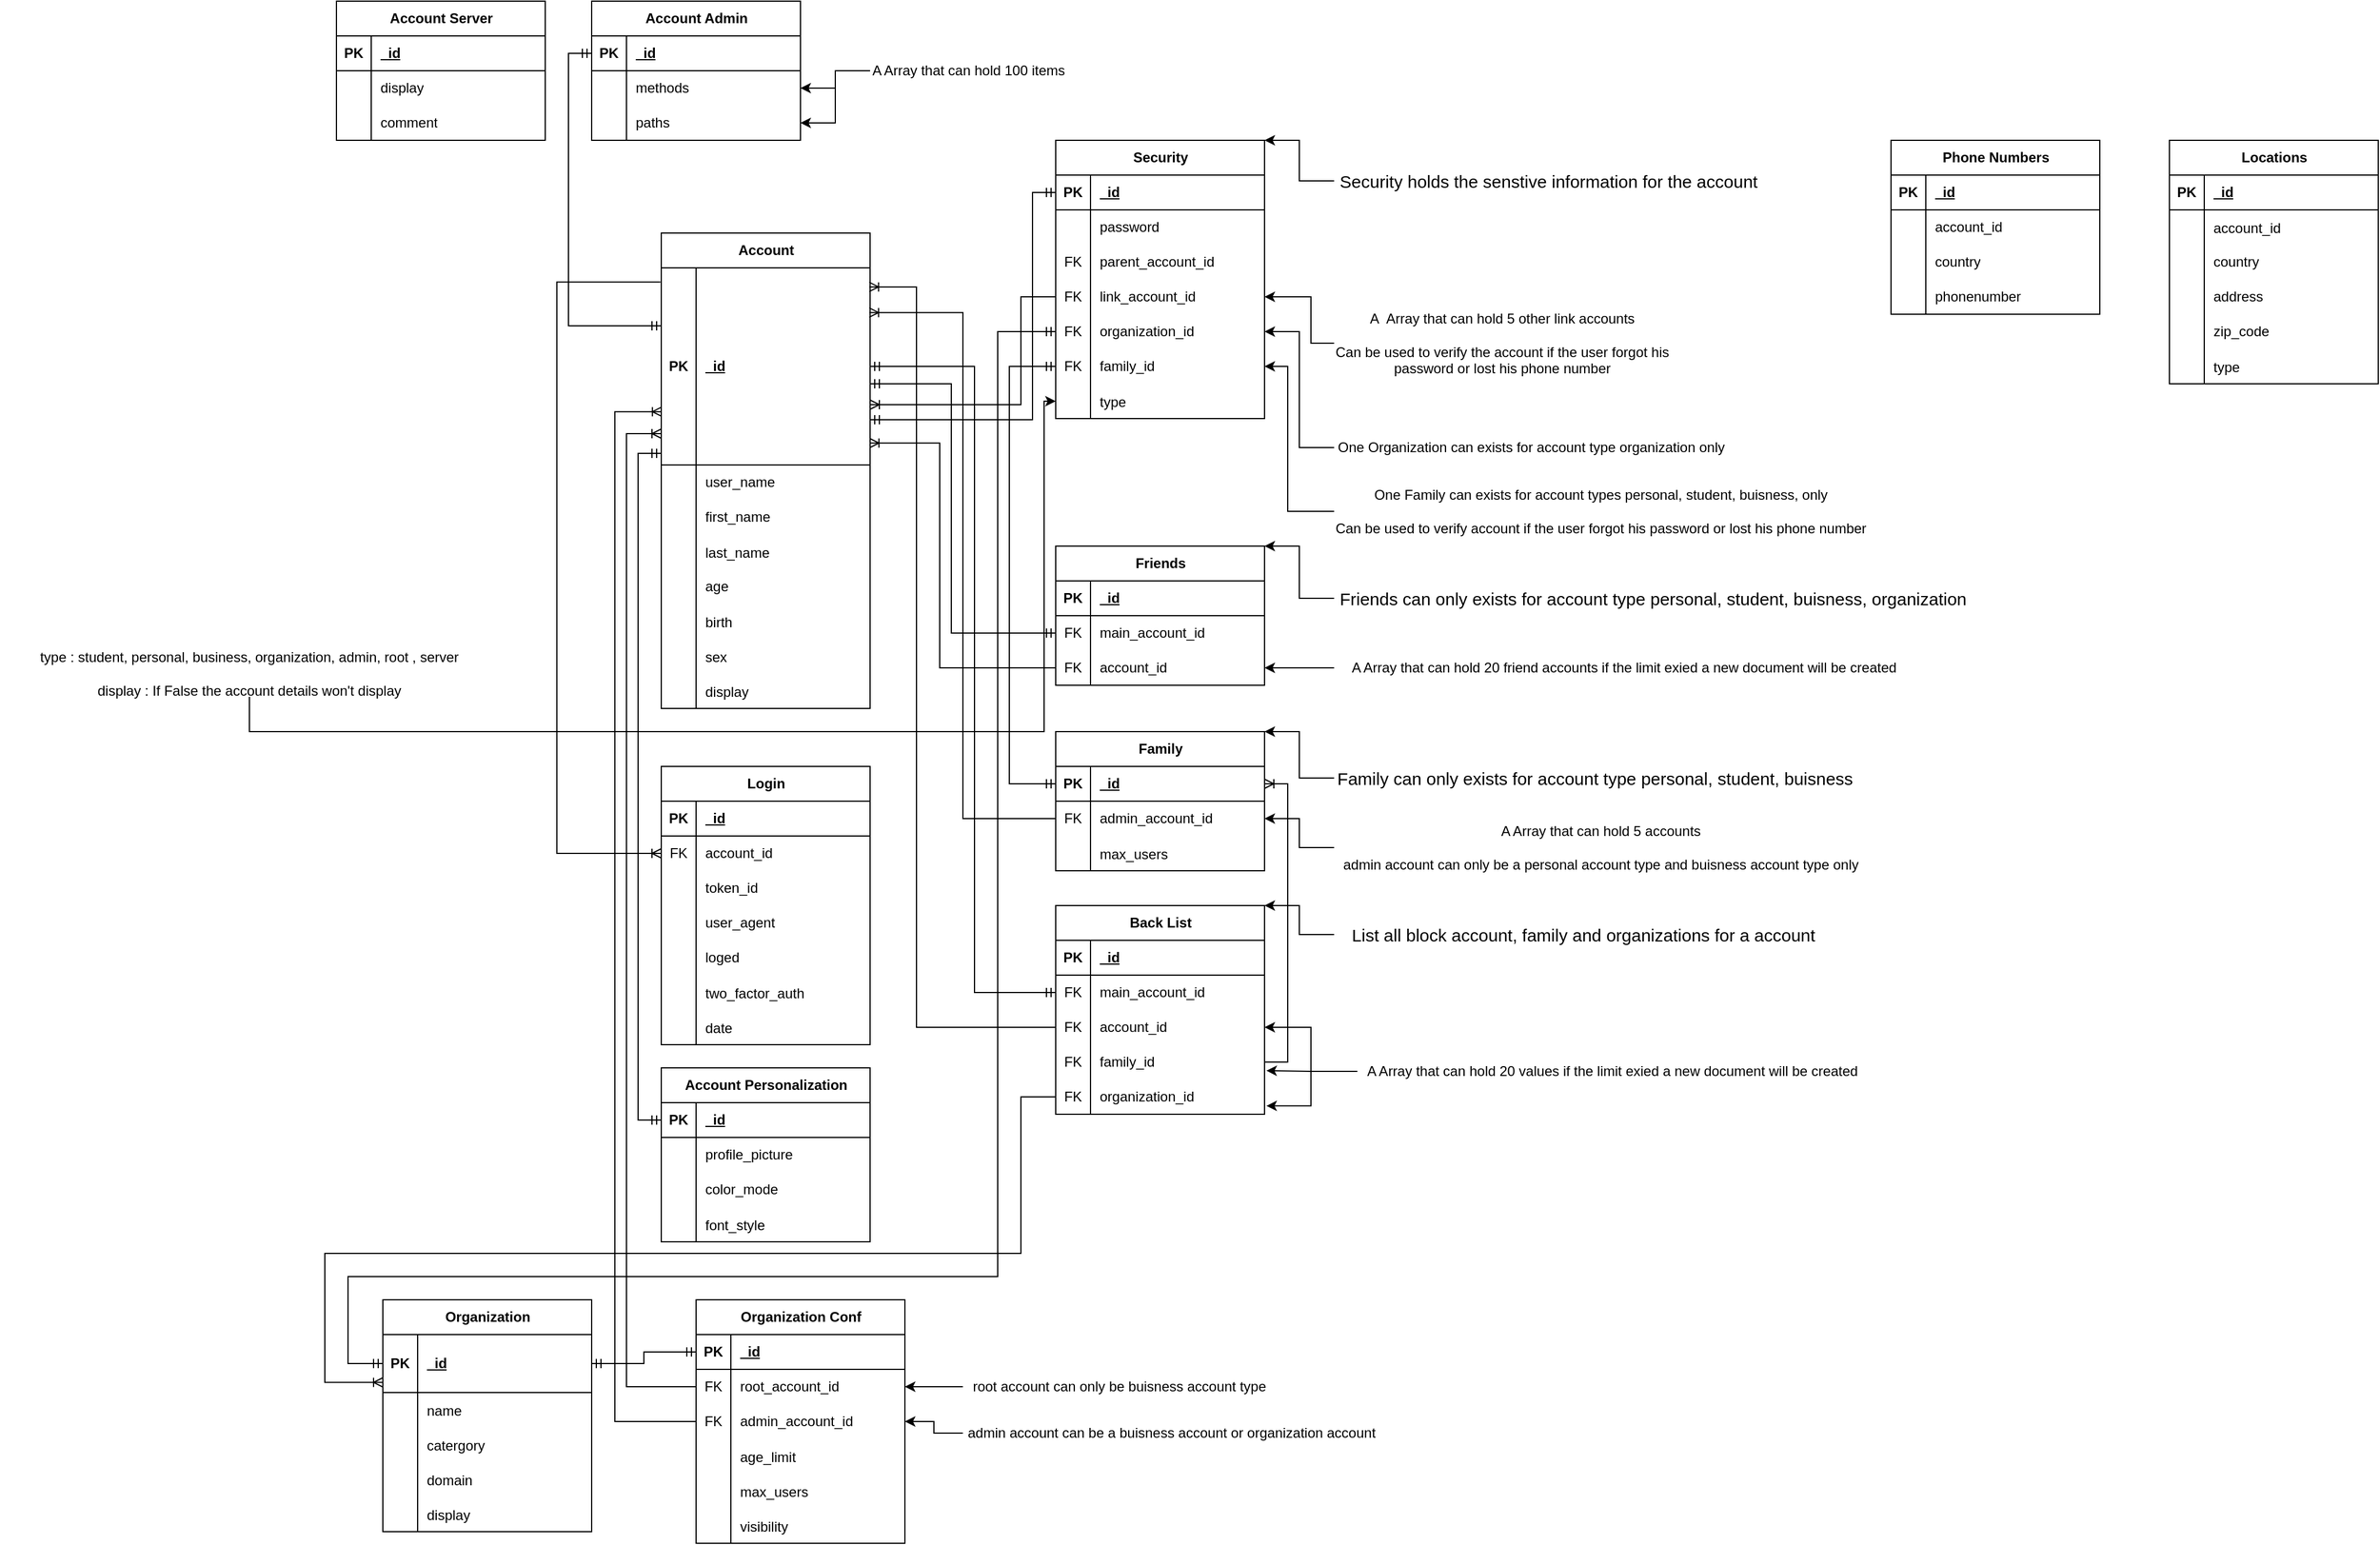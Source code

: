 <mxfile version="21.6.8" type="device">
  <diagram id="R2lEEEUBdFMjLlhIrx00" name="Page-1">
    <mxGraphModel dx="2268" dy="1928" grid="1" gridSize="10" guides="1" tooltips="1" connect="1" arrows="1" fold="1" page="1" pageScale="1" pageWidth="850" pageHeight="1100" math="0" shadow="0" extFonts="Permanent Marker^https://fonts.googleapis.com/css?family=Permanent+Marker">
      <root>
        <mxCell id="0" />
        <mxCell id="1" parent="0" />
        <mxCell id="N44V8R071buX1Op8HUAo-46" value="Account" style="shape=table;startSize=30;container=1;collapsible=1;childLayout=tableLayout;fixedRows=1;rowLines=0;fontStyle=1;align=center;resizeLast=1;html=1;" parent="1" vertex="1">
          <mxGeometry x="100" y="80" width="180" height="410" as="geometry" />
        </mxCell>
        <mxCell id="N44V8R071buX1Op8HUAo-47" value="" style="shape=tableRow;horizontal=0;startSize=0;swimlaneHead=0;swimlaneBody=0;fillColor=none;collapsible=0;dropTarget=0;points=[[0,0.5],[1,0.5]];portConstraint=eastwest;top=0;left=0;right=0;bottom=1;" parent="N44V8R071buX1Op8HUAo-46" vertex="1">
          <mxGeometry y="30" width="180" height="170" as="geometry" />
        </mxCell>
        <mxCell id="N44V8R071buX1Op8HUAo-48" value="PK" style="shape=partialRectangle;connectable=0;fillColor=none;top=0;left=0;bottom=0;right=0;fontStyle=1;overflow=hidden;whiteSpace=wrap;html=1;" parent="N44V8R071buX1Op8HUAo-47" vertex="1">
          <mxGeometry width="30" height="170" as="geometry">
            <mxRectangle width="30" height="170" as="alternateBounds" />
          </mxGeometry>
        </mxCell>
        <mxCell id="N44V8R071buX1Op8HUAo-49" value="_id" style="shape=partialRectangle;connectable=0;fillColor=none;top=0;left=0;bottom=0;right=0;align=left;spacingLeft=6;fontStyle=5;overflow=hidden;whiteSpace=wrap;html=1;" parent="N44V8R071buX1Op8HUAo-47" vertex="1">
          <mxGeometry x="30" width="150" height="170" as="geometry">
            <mxRectangle width="150" height="170" as="alternateBounds" />
          </mxGeometry>
        </mxCell>
        <mxCell id="N44V8R071buX1Op8HUAo-50" value="" style="shape=tableRow;horizontal=0;startSize=0;swimlaneHead=0;swimlaneBody=0;fillColor=none;collapsible=0;dropTarget=0;points=[[0,0.5],[1,0.5]];portConstraint=eastwest;top=0;left=0;right=0;bottom=0;" parent="N44V8R071buX1Op8HUAo-46" vertex="1">
          <mxGeometry y="200" width="180" height="30" as="geometry" />
        </mxCell>
        <mxCell id="N44V8R071buX1Op8HUAo-51" value="" style="shape=partialRectangle;connectable=0;fillColor=none;top=0;left=0;bottom=0;right=0;editable=1;overflow=hidden;whiteSpace=wrap;html=1;" parent="N44V8R071buX1Op8HUAo-50" vertex="1">
          <mxGeometry width="30" height="30" as="geometry">
            <mxRectangle width="30" height="30" as="alternateBounds" />
          </mxGeometry>
        </mxCell>
        <mxCell id="N44V8R071buX1Op8HUAo-52" value="user_name" style="shape=partialRectangle;connectable=0;fillColor=none;top=0;left=0;bottom=0;right=0;align=left;spacingLeft=6;overflow=hidden;whiteSpace=wrap;html=1;" parent="N44V8R071buX1Op8HUAo-50" vertex="1">
          <mxGeometry x="30" width="150" height="30" as="geometry">
            <mxRectangle width="150" height="30" as="alternateBounds" />
          </mxGeometry>
        </mxCell>
        <mxCell id="N44V8R071buX1Op8HUAo-53" value="" style="shape=tableRow;horizontal=0;startSize=0;swimlaneHead=0;swimlaneBody=0;fillColor=none;collapsible=0;dropTarget=0;points=[[0,0.5],[1,0.5]];portConstraint=eastwest;top=0;left=0;right=0;bottom=0;" parent="N44V8R071buX1Op8HUAo-46" vertex="1">
          <mxGeometry y="230" width="180" height="30" as="geometry" />
        </mxCell>
        <mxCell id="N44V8R071buX1Op8HUAo-54" value="" style="shape=partialRectangle;connectable=0;fillColor=none;top=0;left=0;bottom=0;right=0;editable=1;overflow=hidden;whiteSpace=wrap;html=1;" parent="N44V8R071buX1Op8HUAo-53" vertex="1">
          <mxGeometry width="30" height="30" as="geometry">
            <mxRectangle width="30" height="30" as="alternateBounds" />
          </mxGeometry>
        </mxCell>
        <mxCell id="N44V8R071buX1Op8HUAo-55" value="first_name" style="shape=partialRectangle;connectable=0;fillColor=none;top=0;left=0;bottom=0;right=0;align=left;spacingLeft=6;overflow=hidden;whiteSpace=wrap;html=1;" parent="N44V8R071buX1Op8HUAo-53" vertex="1">
          <mxGeometry x="30" width="150" height="30" as="geometry">
            <mxRectangle width="150" height="30" as="alternateBounds" />
          </mxGeometry>
        </mxCell>
        <mxCell id="N44V8R071buX1Op8HUAo-75" value="" style="shape=tableRow;horizontal=0;startSize=0;swimlaneHead=0;swimlaneBody=0;fillColor=none;collapsible=0;dropTarget=0;points=[[0,0.5],[1,0.5]];portConstraint=eastwest;top=0;left=0;right=0;bottom=0;" parent="N44V8R071buX1Op8HUAo-46" vertex="1">
          <mxGeometry y="260" width="180" height="30" as="geometry" />
        </mxCell>
        <mxCell id="N44V8R071buX1Op8HUAo-76" value="" style="shape=partialRectangle;connectable=0;fillColor=none;top=0;left=0;bottom=0;right=0;editable=1;overflow=hidden;" parent="N44V8R071buX1Op8HUAo-75" vertex="1">
          <mxGeometry width="30" height="30" as="geometry">
            <mxRectangle width="30" height="30" as="alternateBounds" />
          </mxGeometry>
        </mxCell>
        <mxCell id="N44V8R071buX1Op8HUAo-77" value="last_name" style="shape=partialRectangle;connectable=0;fillColor=none;top=0;left=0;bottom=0;right=0;align=left;spacingLeft=6;overflow=hidden;" parent="N44V8R071buX1Op8HUAo-75" vertex="1">
          <mxGeometry x="30" width="150" height="30" as="geometry">
            <mxRectangle width="150" height="30" as="alternateBounds" />
          </mxGeometry>
        </mxCell>
        <mxCell id="N44V8R071buX1Op8HUAo-56" value="" style="shape=tableRow;horizontal=0;startSize=0;swimlaneHead=0;swimlaneBody=0;fillColor=none;collapsible=0;dropTarget=0;points=[[0,0.5],[1,0.5]];portConstraint=eastwest;top=0;left=0;right=0;bottom=0;" parent="N44V8R071buX1Op8HUAo-46" vertex="1">
          <mxGeometry y="290" width="180" height="30" as="geometry" />
        </mxCell>
        <mxCell id="N44V8R071buX1Op8HUAo-57" value="" style="shape=partialRectangle;connectable=0;fillColor=none;top=0;left=0;bottom=0;right=0;editable=1;overflow=hidden;whiteSpace=wrap;html=1;" parent="N44V8R071buX1Op8HUAo-56" vertex="1">
          <mxGeometry width="30" height="30" as="geometry">
            <mxRectangle width="30" height="30" as="alternateBounds" />
          </mxGeometry>
        </mxCell>
        <mxCell id="N44V8R071buX1Op8HUAo-58" value="age" style="shape=partialRectangle;connectable=0;fillColor=none;top=0;left=0;bottom=0;right=0;align=left;spacingLeft=6;overflow=hidden;whiteSpace=wrap;html=1;" parent="N44V8R071buX1Op8HUAo-56" vertex="1">
          <mxGeometry x="30" width="150" height="30" as="geometry">
            <mxRectangle width="150" height="30" as="alternateBounds" />
          </mxGeometry>
        </mxCell>
        <mxCell id="N44V8R071buX1Op8HUAo-78" value="" style="shape=tableRow;horizontal=0;startSize=0;swimlaneHead=0;swimlaneBody=0;fillColor=none;collapsible=0;dropTarget=0;points=[[0,0.5],[1,0.5]];portConstraint=eastwest;top=0;left=0;right=0;bottom=0;" parent="N44V8R071buX1Op8HUAo-46" vertex="1">
          <mxGeometry y="320" width="180" height="30" as="geometry" />
        </mxCell>
        <mxCell id="N44V8R071buX1Op8HUAo-79" value="" style="shape=partialRectangle;connectable=0;fillColor=none;top=0;left=0;bottom=0;right=0;editable=1;overflow=hidden;" parent="N44V8R071buX1Op8HUAo-78" vertex="1">
          <mxGeometry width="30" height="30" as="geometry">
            <mxRectangle width="30" height="30" as="alternateBounds" />
          </mxGeometry>
        </mxCell>
        <mxCell id="N44V8R071buX1Op8HUAo-80" value="birth" style="shape=partialRectangle;connectable=0;fillColor=none;top=0;left=0;bottom=0;right=0;align=left;spacingLeft=6;overflow=hidden;" parent="N44V8R071buX1Op8HUAo-78" vertex="1">
          <mxGeometry x="30" width="150" height="30" as="geometry">
            <mxRectangle width="150" height="30" as="alternateBounds" />
          </mxGeometry>
        </mxCell>
        <mxCell id="N44V8R071buX1Op8HUAo-81" value="" style="shape=tableRow;horizontal=0;startSize=0;swimlaneHead=0;swimlaneBody=0;fillColor=none;collapsible=0;dropTarget=0;points=[[0,0.5],[1,0.5]];portConstraint=eastwest;top=0;left=0;right=0;bottom=0;" parent="N44V8R071buX1Op8HUAo-46" vertex="1">
          <mxGeometry y="350" width="180" height="30" as="geometry" />
        </mxCell>
        <mxCell id="N44V8R071buX1Op8HUAo-82" value="" style="shape=partialRectangle;connectable=0;fillColor=none;top=0;left=0;bottom=0;right=0;editable=1;overflow=hidden;" parent="N44V8R071buX1Op8HUAo-81" vertex="1">
          <mxGeometry width="30" height="30" as="geometry">
            <mxRectangle width="30" height="30" as="alternateBounds" />
          </mxGeometry>
        </mxCell>
        <mxCell id="N44V8R071buX1Op8HUAo-83" value="sex" style="shape=partialRectangle;connectable=0;fillColor=none;top=0;left=0;bottom=0;right=0;align=left;spacingLeft=6;overflow=hidden;" parent="N44V8R071buX1Op8HUAo-81" vertex="1">
          <mxGeometry x="30" width="150" height="30" as="geometry">
            <mxRectangle width="150" height="30" as="alternateBounds" />
          </mxGeometry>
        </mxCell>
        <mxCell id="BiBZJrM8M_Yas5k6e7pc-15" value="" style="shape=tableRow;horizontal=0;startSize=0;swimlaneHead=0;swimlaneBody=0;fillColor=none;collapsible=0;dropTarget=0;points=[[0,0.5],[1,0.5]];portConstraint=eastwest;top=0;left=0;right=0;bottom=0;" parent="N44V8R071buX1Op8HUAo-46" vertex="1">
          <mxGeometry y="380" width="180" height="30" as="geometry" />
        </mxCell>
        <mxCell id="BiBZJrM8M_Yas5k6e7pc-16" value="" style="shape=partialRectangle;connectable=0;fillColor=none;top=0;left=0;bottom=0;right=0;editable=1;overflow=hidden;" parent="BiBZJrM8M_Yas5k6e7pc-15" vertex="1">
          <mxGeometry width="30" height="30" as="geometry">
            <mxRectangle width="30" height="30" as="alternateBounds" />
          </mxGeometry>
        </mxCell>
        <mxCell id="BiBZJrM8M_Yas5k6e7pc-17" value="display" style="shape=partialRectangle;connectable=0;fillColor=none;top=0;left=0;bottom=0;right=0;align=left;spacingLeft=6;overflow=hidden;" parent="BiBZJrM8M_Yas5k6e7pc-15" vertex="1">
          <mxGeometry x="30" width="150" height="30" as="geometry">
            <mxRectangle width="150" height="30" as="alternateBounds" />
          </mxGeometry>
        </mxCell>
        <mxCell id="N44V8R071buX1Op8HUAo-103" value="Security" style="shape=table;startSize=30;container=1;collapsible=1;childLayout=tableLayout;fixedRows=1;rowLines=0;fontStyle=1;align=center;resizeLast=1;html=1;" parent="1" vertex="1">
          <mxGeometry x="440" width="180" height="240" as="geometry" />
        </mxCell>
        <mxCell id="N44V8R071buX1Op8HUAo-104" value="" style="shape=tableRow;horizontal=0;startSize=0;swimlaneHead=0;swimlaneBody=0;fillColor=none;collapsible=0;dropTarget=0;points=[[0,0.5],[1,0.5]];portConstraint=eastwest;top=0;left=0;right=0;bottom=1;" parent="N44V8R071buX1Op8HUAo-103" vertex="1">
          <mxGeometry y="30" width="180" height="30" as="geometry" />
        </mxCell>
        <mxCell id="N44V8R071buX1Op8HUAo-105" value="PK" style="shape=partialRectangle;connectable=0;fillColor=none;top=0;left=0;bottom=0;right=0;fontStyle=1;overflow=hidden;whiteSpace=wrap;html=1;" parent="N44V8R071buX1Op8HUAo-104" vertex="1">
          <mxGeometry width="30" height="30" as="geometry">
            <mxRectangle width="30" height="30" as="alternateBounds" />
          </mxGeometry>
        </mxCell>
        <mxCell id="N44V8R071buX1Op8HUAo-106" value="_id" style="shape=partialRectangle;connectable=0;fillColor=none;top=0;left=0;bottom=0;right=0;align=left;spacingLeft=6;fontStyle=5;overflow=hidden;whiteSpace=wrap;html=1;" parent="N44V8R071buX1Op8HUAo-104" vertex="1">
          <mxGeometry x="30" width="150" height="30" as="geometry">
            <mxRectangle width="150" height="30" as="alternateBounds" />
          </mxGeometry>
        </mxCell>
        <mxCell id="N44V8R071buX1Op8HUAo-113" value="" style="shape=tableRow;horizontal=0;startSize=0;swimlaneHead=0;swimlaneBody=0;fillColor=none;collapsible=0;dropTarget=0;points=[[0,0.5],[1,0.5]];portConstraint=eastwest;top=0;left=0;right=0;bottom=0;" parent="N44V8R071buX1Op8HUAo-103" vertex="1">
          <mxGeometry y="60" width="180" height="30" as="geometry" />
        </mxCell>
        <mxCell id="N44V8R071buX1Op8HUAo-114" value="" style="shape=partialRectangle;connectable=0;fillColor=none;top=0;left=0;bottom=0;right=0;editable=1;overflow=hidden;whiteSpace=wrap;html=1;" parent="N44V8R071buX1Op8HUAo-113" vertex="1">
          <mxGeometry width="30" height="30" as="geometry">
            <mxRectangle width="30" height="30" as="alternateBounds" />
          </mxGeometry>
        </mxCell>
        <mxCell id="N44V8R071buX1Op8HUAo-115" value="password" style="shape=partialRectangle;connectable=0;fillColor=none;top=0;left=0;bottom=0;right=0;align=left;spacingLeft=6;overflow=hidden;whiteSpace=wrap;html=1;" parent="N44V8R071buX1Op8HUAo-113" vertex="1">
          <mxGeometry x="30" width="150" height="30" as="geometry">
            <mxRectangle width="150" height="30" as="alternateBounds" />
          </mxGeometry>
        </mxCell>
        <mxCell id="FKgaFlqpIUIVf1JccRGb-37" value="" style="shape=tableRow;horizontal=0;startSize=0;swimlaneHead=0;swimlaneBody=0;fillColor=none;collapsible=0;dropTarget=0;points=[[0,0.5],[1,0.5]];portConstraint=eastwest;top=0;left=0;right=0;bottom=0;" parent="N44V8R071buX1Op8HUAo-103" vertex="1">
          <mxGeometry y="90" width="180" height="30" as="geometry" />
        </mxCell>
        <mxCell id="FKgaFlqpIUIVf1JccRGb-38" value="FK" style="shape=partialRectangle;connectable=0;fillColor=none;top=0;left=0;bottom=0;right=0;fontStyle=0;overflow=hidden;whiteSpace=wrap;html=1;" parent="FKgaFlqpIUIVf1JccRGb-37" vertex="1">
          <mxGeometry width="30" height="30" as="geometry">
            <mxRectangle width="30" height="30" as="alternateBounds" />
          </mxGeometry>
        </mxCell>
        <mxCell id="FKgaFlqpIUIVf1JccRGb-39" value="parent_account_id" style="shape=partialRectangle;connectable=0;fillColor=none;top=0;left=0;bottom=0;right=0;align=left;spacingLeft=6;fontStyle=0;overflow=hidden;whiteSpace=wrap;html=1;" parent="FKgaFlqpIUIVf1JccRGb-37" vertex="1">
          <mxGeometry x="30" width="150" height="30" as="geometry">
            <mxRectangle width="150" height="30" as="alternateBounds" />
          </mxGeometry>
        </mxCell>
        <mxCell id="BiBZJrM8M_Yas5k6e7pc-45" value="" style="shape=tableRow;horizontal=0;startSize=0;swimlaneHead=0;swimlaneBody=0;fillColor=none;collapsible=0;dropTarget=0;points=[[0,0.5],[1,0.5]];portConstraint=eastwest;top=0;left=0;right=0;bottom=0;" parent="N44V8R071buX1Op8HUAo-103" vertex="1">
          <mxGeometry y="120" width="180" height="30" as="geometry" />
        </mxCell>
        <mxCell id="BiBZJrM8M_Yas5k6e7pc-46" value="FK" style="shape=partialRectangle;connectable=0;fillColor=none;top=0;left=0;bottom=0;right=0;fontStyle=0;overflow=hidden;whiteSpace=wrap;html=1;" parent="BiBZJrM8M_Yas5k6e7pc-45" vertex="1">
          <mxGeometry width="30" height="30" as="geometry">
            <mxRectangle width="30" height="30" as="alternateBounds" />
          </mxGeometry>
        </mxCell>
        <mxCell id="BiBZJrM8M_Yas5k6e7pc-47" value="link_account_id" style="shape=partialRectangle;connectable=0;fillColor=none;top=0;left=0;bottom=0;right=0;align=left;spacingLeft=6;fontStyle=0;overflow=hidden;whiteSpace=wrap;html=1;" parent="BiBZJrM8M_Yas5k6e7pc-45" vertex="1">
          <mxGeometry x="30" width="150" height="30" as="geometry">
            <mxRectangle width="150" height="30" as="alternateBounds" />
          </mxGeometry>
        </mxCell>
        <mxCell id="BiBZJrM8M_Yas5k6e7pc-136" value="" style="shape=tableRow;horizontal=0;startSize=0;swimlaneHead=0;swimlaneBody=0;fillColor=none;collapsible=0;dropTarget=0;points=[[0,0.5],[1,0.5]];portConstraint=eastwest;top=0;left=0;right=0;bottom=0;" parent="N44V8R071buX1Op8HUAo-103" vertex="1">
          <mxGeometry y="150" width="180" height="30" as="geometry" />
        </mxCell>
        <mxCell id="BiBZJrM8M_Yas5k6e7pc-137" value="FK" style="shape=partialRectangle;connectable=0;fillColor=none;top=0;left=0;bottom=0;right=0;fontStyle=0;overflow=hidden;whiteSpace=wrap;html=1;" parent="BiBZJrM8M_Yas5k6e7pc-136" vertex="1">
          <mxGeometry width="30" height="30" as="geometry">
            <mxRectangle width="30" height="30" as="alternateBounds" />
          </mxGeometry>
        </mxCell>
        <mxCell id="BiBZJrM8M_Yas5k6e7pc-138" value="organization_id" style="shape=partialRectangle;connectable=0;fillColor=none;top=0;left=0;bottom=0;right=0;align=left;spacingLeft=6;fontStyle=0;overflow=hidden;whiteSpace=wrap;html=1;" parent="BiBZJrM8M_Yas5k6e7pc-136" vertex="1">
          <mxGeometry x="30" width="150" height="30" as="geometry">
            <mxRectangle width="150" height="30" as="alternateBounds" />
          </mxGeometry>
        </mxCell>
        <mxCell id="BiBZJrM8M_Yas5k6e7pc-167" value="" style="shape=tableRow;horizontal=0;startSize=0;swimlaneHead=0;swimlaneBody=0;fillColor=none;collapsible=0;dropTarget=0;points=[[0,0.5],[1,0.5]];portConstraint=eastwest;top=0;left=0;right=0;bottom=0;" parent="N44V8R071buX1Op8HUAo-103" vertex="1">
          <mxGeometry y="180" width="180" height="30" as="geometry" />
        </mxCell>
        <mxCell id="BiBZJrM8M_Yas5k6e7pc-168" value="FK" style="shape=partialRectangle;connectable=0;fillColor=none;top=0;left=0;bottom=0;right=0;fontStyle=0;overflow=hidden;whiteSpace=wrap;html=1;" parent="BiBZJrM8M_Yas5k6e7pc-167" vertex="1">
          <mxGeometry width="30" height="30" as="geometry">
            <mxRectangle width="30" height="30" as="alternateBounds" />
          </mxGeometry>
        </mxCell>
        <mxCell id="BiBZJrM8M_Yas5k6e7pc-169" value="family_id" style="shape=partialRectangle;connectable=0;fillColor=none;top=0;left=0;bottom=0;right=0;align=left;spacingLeft=6;fontStyle=0;overflow=hidden;whiteSpace=wrap;html=1;" parent="BiBZJrM8M_Yas5k6e7pc-167" vertex="1">
          <mxGeometry x="30" width="150" height="30" as="geometry">
            <mxRectangle width="150" height="30" as="alternateBounds" />
          </mxGeometry>
        </mxCell>
        <mxCell id="FKgaFlqpIUIVf1JccRGb-40" value="" style="shape=tableRow;horizontal=0;startSize=0;swimlaneHead=0;swimlaneBody=0;fillColor=none;collapsible=0;dropTarget=0;points=[[0,0.5],[1,0.5]];portConstraint=eastwest;top=0;left=0;right=0;bottom=0;" parent="N44V8R071buX1Op8HUAo-103" vertex="1">
          <mxGeometry y="210" width="180" height="30" as="geometry" />
        </mxCell>
        <mxCell id="FKgaFlqpIUIVf1JccRGb-41" value="" style="shape=partialRectangle;connectable=0;fillColor=none;top=0;left=0;bottom=0;right=0;editable=1;overflow=hidden;" parent="FKgaFlqpIUIVf1JccRGb-40" vertex="1">
          <mxGeometry width="30" height="30" as="geometry">
            <mxRectangle width="30" height="30" as="alternateBounds" />
          </mxGeometry>
        </mxCell>
        <mxCell id="FKgaFlqpIUIVf1JccRGb-42" value="type" style="shape=partialRectangle;connectable=0;fillColor=none;top=0;left=0;bottom=0;right=0;align=left;spacingLeft=6;overflow=hidden;" parent="FKgaFlqpIUIVf1JccRGb-40" vertex="1">
          <mxGeometry x="30" width="150" height="30" as="geometry">
            <mxRectangle width="150" height="30" as="alternateBounds" />
          </mxGeometry>
        </mxCell>
        <mxCell id="N44V8R071buX1Op8HUAo-189" value="Friends" style="shape=table;startSize=30;container=1;collapsible=1;childLayout=tableLayout;fixedRows=1;rowLines=0;fontStyle=1;align=center;resizeLast=1;html=1;" parent="1" vertex="1">
          <mxGeometry x="440" y="350" width="180" height="120" as="geometry" />
        </mxCell>
        <mxCell id="N44V8R071buX1Op8HUAo-190" value="" style="shape=tableRow;horizontal=0;startSize=0;swimlaneHead=0;swimlaneBody=0;fillColor=none;collapsible=0;dropTarget=0;points=[[0,0.5],[1,0.5]];portConstraint=eastwest;top=0;left=0;right=0;bottom=1;" parent="N44V8R071buX1Op8HUAo-189" vertex="1">
          <mxGeometry y="30" width="180" height="30" as="geometry" />
        </mxCell>
        <mxCell id="N44V8R071buX1Op8HUAo-191" value="PK" style="shape=partialRectangle;connectable=0;fillColor=none;top=0;left=0;bottom=0;right=0;fontStyle=1;overflow=hidden;whiteSpace=wrap;html=1;" parent="N44V8R071buX1Op8HUAo-190" vertex="1">
          <mxGeometry width="30" height="30" as="geometry">
            <mxRectangle width="30" height="30" as="alternateBounds" />
          </mxGeometry>
        </mxCell>
        <mxCell id="N44V8R071buX1Op8HUAo-192" value="_id" style="shape=partialRectangle;connectable=0;fillColor=none;top=0;left=0;bottom=0;right=0;align=left;spacingLeft=6;fontStyle=5;overflow=hidden;whiteSpace=wrap;html=1;" parent="N44V8R071buX1Op8HUAo-190" vertex="1">
          <mxGeometry x="30" width="150" height="30" as="geometry">
            <mxRectangle width="150" height="30" as="alternateBounds" />
          </mxGeometry>
        </mxCell>
        <mxCell id="BiBZJrM8M_Yas5k6e7pc-4" value="" style="shape=tableRow;horizontal=0;startSize=0;swimlaneHead=0;swimlaneBody=0;fillColor=none;collapsible=0;dropTarget=0;points=[[0,0.5],[1,0.5]];portConstraint=eastwest;top=0;left=0;right=0;bottom=0;" parent="N44V8R071buX1Op8HUAo-189" vertex="1">
          <mxGeometry y="60" width="180" height="30" as="geometry" />
        </mxCell>
        <mxCell id="BiBZJrM8M_Yas5k6e7pc-5" value="FK" style="shape=partialRectangle;connectable=0;fillColor=none;top=0;left=0;bottom=0;right=0;fontStyle=0;overflow=hidden;whiteSpace=wrap;html=1;" parent="BiBZJrM8M_Yas5k6e7pc-4" vertex="1">
          <mxGeometry width="30" height="30" as="geometry">
            <mxRectangle width="30" height="30" as="alternateBounds" />
          </mxGeometry>
        </mxCell>
        <mxCell id="BiBZJrM8M_Yas5k6e7pc-6" value="main_account_id" style="shape=partialRectangle;connectable=0;fillColor=none;top=0;left=0;bottom=0;right=0;align=left;spacingLeft=6;fontStyle=0;overflow=hidden;whiteSpace=wrap;html=1;" parent="BiBZJrM8M_Yas5k6e7pc-4" vertex="1">
          <mxGeometry x="30" width="150" height="30" as="geometry">
            <mxRectangle width="150" height="30" as="alternateBounds" />
          </mxGeometry>
        </mxCell>
        <mxCell id="N44V8R071buX1Op8HUAo-218" value="" style="shape=tableRow;horizontal=0;startSize=0;swimlaneHead=0;swimlaneBody=0;fillColor=none;collapsible=0;dropTarget=0;points=[[0,0.5],[1,0.5]];portConstraint=eastwest;top=0;left=0;right=0;bottom=0;" parent="N44V8R071buX1Op8HUAo-189" vertex="1">
          <mxGeometry y="90" width="180" height="30" as="geometry" />
        </mxCell>
        <mxCell id="N44V8R071buX1Op8HUAo-219" value="FK" style="shape=partialRectangle;connectable=0;fillColor=none;top=0;left=0;bottom=0;right=0;fontStyle=0;overflow=hidden;whiteSpace=wrap;html=1;" parent="N44V8R071buX1Op8HUAo-218" vertex="1">
          <mxGeometry width="30" height="30" as="geometry">
            <mxRectangle width="30" height="30" as="alternateBounds" />
          </mxGeometry>
        </mxCell>
        <mxCell id="N44V8R071buX1Op8HUAo-220" value="account_id" style="shape=partialRectangle;connectable=0;fillColor=none;top=0;left=0;bottom=0;right=0;align=left;spacingLeft=6;fontStyle=0;overflow=hidden;whiteSpace=wrap;html=1;" parent="N44V8R071buX1Op8HUAo-218" vertex="1">
          <mxGeometry x="30" width="150" height="30" as="geometry">
            <mxRectangle width="150" height="30" as="alternateBounds" />
          </mxGeometry>
        </mxCell>
        <mxCell id="N44V8R071buX1Op8HUAo-202" value="Family" style="shape=table;startSize=30;container=1;collapsible=1;childLayout=tableLayout;fixedRows=1;rowLines=0;fontStyle=1;align=center;resizeLast=1;html=1;" parent="1" vertex="1">
          <mxGeometry x="440" y="510" width="180" height="120" as="geometry" />
        </mxCell>
        <mxCell id="N44V8R071buX1Op8HUAo-203" value="" style="shape=tableRow;horizontal=0;startSize=0;swimlaneHead=0;swimlaneBody=0;fillColor=none;collapsible=0;dropTarget=0;points=[[0,0.5],[1,0.5]];portConstraint=eastwest;top=0;left=0;right=0;bottom=1;" parent="N44V8R071buX1Op8HUAo-202" vertex="1">
          <mxGeometry y="30" width="180" height="30" as="geometry" />
        </mxCell>
        <mxCell id="N44V8R071buX1Op8HUAo-204" value="PK" style="shape=partialRectangle;connectable=0;fillColor=none;top=0;left=0;bottom=0;right=0;fontStyle=1;overflow=hidden;whiteSpace=wrap;html=1;" parent="N44V8R071buX1Op8HUAo-203" vertex="1">
          <mxGeometry width="30" height="30" as="geometry">
            <mxRectangle width="30" height="30" as="alternateBounds" />
          </mxGeometry>
        </mxCell>
        <mxCell id="N44V8R071buX1Op8HUAo-205" value="_id" style="shape=partialRectangle;connectable=0;fillColor=none;top=0;left=0;bottom=0;right=0;align=left;spacingLeft=6;fontStyle=5;overflow=hidden;whiteSpace=wrap;html=1;" parent="N44V8R071buX1Op8HUAo-203" vertex="1">
          <mxGeometry x="30" width="150" height="30" as="geometry">
            <mxRectangle width="150" height="30" as="alternateBounds" />
          </mxGeometry>
        </mxCell>
        <mxCell id="N44V8R071buX1Op8HUAo-244" value="" style="shape=tableRow;horizontal=0;startSize=0;swimlaneHead=0;swimlaneBody=0;fillColor=none;collapsible=0;dropTarget=0;points=[[0,0.5],[1,0.5]];portConstraint=eastwest;top=0;left=0;right=0;bottom=0;" parent="N44V8R071buX1Op8HUAo-202" vertex="1">
          <mxGeometry y="60" width="180" height="30" as="geometry" />
        </mxCell>
        <mxCell id="N44V8R071buX1Op8HUAo-245" value="FK" style="shape=partialRectangle;connectable=0;fillColor=none;top=0;left=0;bottom=0;right=0;fontStyle=0;overflow=hidden;whiteSpace=wrap;html=1;" parent="N44V8R071buX1Op8HUAo-244" vertex="1">
          <mxGeometry width="30" height="30" as="geometry">
            <mxRectangle width="30" height="30" as="alternateBounds" />
          </mxGeometry>
        </mxCell>
        <mxCell id="N44V8R071buX1Op8HUAo-246" value="admin_account_id" style="shape=partialRectangle;connectable=0;fillColor=none;top=0;left=0;bottom=0;right=0;align=left;spacingLeft=6;fontStyle=0;overflow=hidden;whiteSpace=wrap;html=1;" parent="N44V8R071buX1Op8HUAo-244" vertex="1">
          <mxGeometry x="30" width="150" height="30" as="geometry">
            <mxRectangle width="150" height="30" as="alternateBounds" />
          </mxGeometry>
        </mxCell>
        <mxCell id="BiBZJrM8M_Yas5k6e7pc-170" value="" style="shape=tableRow;horizontal=0;startSize=0;swimlaneHead=0;swimlaneBody=0;fillColor=none;collapsible=0;dropTarget=0;points=[[0,0.5],[1,0.5]];portConstraint=eastwest;top=0;left=0;right=0;bottom=0;" parent="N44V8R071buX1Op8HUAo-202" vertex="1">
          <mxGeometry y="90" width="180" height="30" as="geometry" />
        </mxCell>
        <mxCell id="BiBZJrM8M_Yas5k6e7pc-171" value="" style="shape=partialRectangle;connectable=0;fillColor=none;top=0;left=0;bottom=0;right=0;editable=1;overflow=hidden;" parent="BiBZJrM8M_Yas5k6e7pc-170" vertex="1">
          <mxGeometry width="30" height="30" as="geometry">
            <mxRectangle width="30" height="30" as="alternateBounds" />
          </mxGeometry>
        </mxCell>
        <mxCell id="BiBZJrM8M_Yas5k6e7pc-172" value="max_users" style="shape=partialRectangle;connectable=0;fillColor=none;top=0;left=0;bottom=0;right=0;align=left;spacingLeft=6;overflow=hidden;" parent="BiBZJrM8M_Yas5k6e7pc-170" vertex="1">
          <mxGeometry x="30" width="150" height="30" as="geometry">
            <mxRectangle width="150" height="30" as="alternateBounds" />
          </mxGeometry>
        </mxCell>
        <mxCell id="N44V8R071buX1Op8HUAo-227" value="" style="edgeStyle=orthogonalEdgeStyle;fontSize=12;html=1;endArrow=ERoneToMany;rounded=0;entryX=0.998;entryY=0.889;entryDx=0;entryDy=0;entryPerimeter=0;exitX=0;exitY=0.5;exitDx=0;exitDy=0;" parent="1" source="N44V8R071buX1Op8HUAo-218" target="N44V8R071buX1Op8HUAo-47" edge="1">
          <mxGeometry width="100" height="100" relative="1" as="geometry">
            <mxPoint x="290" y="380" as="sourcePoint" />
            <mxPoint x="390" y="280" as="targetPoint" />
            <Array as="points">
              <mxPoint x="340" y="455" />
              <mxPoint x="340" y="261" />
            </Array>
          </mxGeometry>
        </mxCell>
        <mxCell id="N44V8R071buX1Op8HUAo-232" value="" style="edgeStyle=orthogonalEdgeStyle;fontSize=12;html=1;endArrow=ERmandOne;startArrow=ERmandOne;rounded=0;exitX=0;exitY=0.5;exitDx=0;exitDy=0;entryX=1;entryY=0.588;entryDx=0;entryDy=0;entryPerimeter=0;" parent="1" source="BiBZJrM8M_Yas5k6e7pc-4" target="N44V8R071buX1Op8HUAo-47" edge="1">
          <mxGeometry width="100" height="100" relative="1" as="geometry">
            <mxPoint x="230" y="440" as="sourcePoint" />
            <mxPoint x="290" y="210" as="targetPoint" />
            <Array as="points">
              <mxPoint x="350" y="425" />
              <mxPoint x="350" y="210" />
            </Array>
          </mxGeometry>
        </mxCell>
        <mxCell id="N44V8R071buX1Op8HUAo-256" value="Back List" style="shape=table;startSize=30;container=1;collapsible=1;childLayout=tableLayout;fixedRows=1;rowLines=0;fontStyle=1;align=center;resizeLast=1;html=1;" parent="1" vertex="1">
          <mxGeometry x="440" y="660" width="180" height="180" as="geometry" />
        </mxCell>
        <mxCell id="N44V8R071buX1Op8HUAo-257" value="" style="shape=tableRow;horizontal=0;startSize=0;swimlaneHead=0;swimlaneBody=0;fillColor=none;collapsible=0;dropTarget=0;points=[[0,0.5],[1,0.5]];portConstraint=eastwest;top=0;left=0;right=0;bottom=1;" parent="N44V8R071buX1Op8HUAo-256" vertex="1">
          <mxGeometry y="30" width="180" height="30" as="geometry" />
        </mxCell>
        <mxCell id="N44V8R071buX1Op8HUAo-258" value="PK" style="shape=partialRectangle;connectable=0;fillColor=none;top=0;left=0;bottom=0;right=0;fontStyle=1;overflow=hidden;whiteSpace=wrap;html=1;" parent="N44V8R071buX1Op8HUAo-257" vertex="1">
          <mxGeometry width="30" height="30" as="geometry">
            <mxRectangle width="30" height="30" as="alternateBounds" />
          </mxGeometry>
        </mxCell>
        <mxCell id="N44V8R071buX1Op8HUAo-259" value="_id" style="shape=partialRectangle;connectable=0;fillColor=none;top=0;left=0;bottom=0;right=0;align=left;spacingLeft=6;fontStyle=5;overflow=hidden;whiteSpace=wrap;html=1;" parent="N44V8R071buX1Op8HUAo-257" vertex="1">
          <mxGeometry x="30" width="150" height="30" as="geometry">
            <mxRectangle width="150" height="30" as="alternateBounds" />
          </mxGeometry>
        </mxCell>
        <mxCell id="BiBZJrM8M_Yas5k6e7pc-198" value="" style="shape=tableRow;horizontal=0;startSize=0;swimlaneHead=0;swimlaneBody=0;fillColor=none;collapsible=0;dropTarget=0;points=[[0,0.5],[1,0.5]];portConstraint=eastwest;top=0;left=0;right=0;bottom=0;" parent="N44V8R071buX1Op8HUAo-256" vertex="1">
          <mxGeometry y="60" width="180" height="30" as="geometry" />
        </mxCell>
        <mxCell id="BiBZJrM8M_Yas5k6e7pc-199" value="FK" style="shape=partialRectangle;connectable=0;fillColor=none;top=0;left=0;bottom=0;right=0;fontStyle=0;overflow=hidden;whiteSpace=wrap;html=1;" parent="BiBZJrM8M_Yas5k6e7pc-198" vertex="1">
          <mxGeometry width="30" height="30" as="geometry">
            <mxRectangle width="30" height="30" as="alternateBounds" />
          </mxGeometry>
        </mxCell>
        <mxCell id="BiBZJrM8M_Yas5k6e7pc-200" value="main_account_id" style="shape=partialRectangle;connectable=0;fillColor=none;top=0;left=0;bottom=0;right=0;align=left;spacingLeft=6;fontStyle=0;overflow=hidden;whiteSpace=wrap;html=1;" parent="BiBZJrM8M_Yas5k6e7pc-198" vertex="1">
          <mxGeometry x="30" width="150" height="30" as="geometry">
            <mxRectangle width="150" height="30" as="alternateBounds" />
          </mxGeometry>
        </mxCell>
        <mxCell id="N44V8R071buX1Op8HUAo-269" value="" style="shape=tableRow;horizontal=0;startSize=0;swimlaneHead=0;swimlaneBody=0;fillColor=none;collapsible=0;dropTarget=0;points=[[0,0.5],[1,0.5]];portConstraint=eastwest;top=0;left=0;right=0;bottom=0;" parent="N44V8R071buX1Op8HUAo-256" vertex="1">
          <mxGeometry y="90" width="180" height="30" as="geometry" />
        </mxCell>
        <mxCell id="N44V8R071buX1Op8HUAo-270" value="FK" style="shape=partialRectangle;connectable=0;fillColor=none;top=0;left=0;bottom=0;right=0;fontStyle=0;overflow=hidden;whiteSpace=wrap;html=1;" parent="N44V8R071buX1Op8HUAo-269" vertex="1">
          <mxGeometry width="30" height="30" as="geometry">
            <mxRectangle width="30" height="30" as="alternateBounds" />
          </mxGeometry>
        </mxCell>
        <mxCell id="N44V8R071buX1Op8HUAo-271" value="account_id" style="shape=partialRectangle;connectable=0;fillColor=none;top=0;left=0;bottom=0;right=0;align=left;spacingLeft=6;fontStyle=0;overflow=hidden;whiteSpace=wrap;html=1;" parent="N44V8R071buX1Op8HUAo-269" vertex="1">
          <mxGeometry x="30" width="150" height="30" as="geometry">
            <mxRectangle width="150" height="30" as="alternateBounds" />
          </mxGeometry>
        </mxCell>
        <mxCell id="0TiooFvWljOQBAAJlYI6-4" value="" style="shape=tableRow;horizontal=0;startSize=0;swimlaneHead=0;swimlaneBody=0;fillColor=none;collapsible=0;dropTarget=0;points=[[0,0.5],[1,0.5]];portConstraint=eastwest;top=0;left=0;right=0;bottom=0;" parent="N44V8R071buX1Op8HUAo-256" vertex="1">
          <mxGeometry y="120" width="180" height="30" as="geometry" />
        </mxCell>
        <mxCell id="0TiooFvWljOQBAAJlYI6-5" value="FK" style="shape=partialRectangle;connectable=0;fillColor=none;top=0;left=0;bottom=0;right=0;fontStyle=0;overflow=hidden;whiteSpace=wrap;html=1;" parent="0TiooFvWljOQBAAJlYI6-4" vertex="1">
          <mxGeometry width="30" height="30" as="geometry">
            <mxRectangle width="30" height="30" as="alternateBounds" />
          </mxGeometry>
        </mxCell>
        <mxCell id="0TiooFvWljOQBAAJlYI6-6" value="family_id" style="shape=partialRectangle;connectable=0;fillColor=none;top=0;left=0;bottom=0;right=0;align=left;spacingLeft=6;fontStyle=0;overflow=hidden;whiteSpace=wrap;html=1;" parent="0TiooFvWljOQBAAJlYI6-4" vertex="1">
          <mxGeometry x="30" width="150" height="30" as="geometry">
            <mxRectangle width="150" height="30" as="alternateBounds" />
          </mxGeometry>
        </mxCell>
        <mxCell id="0TiooFvWljOQBAAJlYI6-109" value="" style="shape=tableRow;horizontal=0;startSize=0;swimlaneHead=0;swimlaneBody=0;fillColor=none;collapsible=0;dropTarget=0;points=[[0,0.5],[1,0.5]];portConstraint=eastwest;top=0;left=0;right=0;bottom=0;" parent="N44V8R071buX1Op8HUAo-256" vertex="1">
          <mxGeometry y="150" width="180" height="30" as="geometry" />
        </mxCell>
        <mxCell id="0TiooFvWljOQBAAJlYI6-110" value="FK" style="shape=partialRectangle;connectable=0;fillColor=none;top=0;left=0;bottom=0;right=0;fontStyle=0;overflow=hidden;whiteSpace=wrap;html=1;" parent="0TiooFvWljOQBAAJlYI6-109" vertex="1">
          <mxGeometry width="30" height="30" as="geometry">
            <mxRectangle width="30" height="30" as="alternateBounds" />
          </mxGeometry>
        </mxCell>
        <mxCell id="0TiooFvWljOQBAAJlYI6-111" value="organization_id" style="shape=partialRectangle;connectable=0;fillColor=none;top=0;left=0;bottom=0;right=0;align=left;spacingLeft=6;fontStyle=0;overflow=hidden;whiteSpace=wrap;html=1;" parent="0TiooFvWljOQBAAJlYI6-109" vertex="1">
          <mxGeometry x="30" width="150" height="30" as="geometry">
            <mxRectangle width="150" height="30" as="alternateBounds" />
          </mxGeometry>
        </mxCell>
        <mxCell id="N44V8R071buX1Op8HUAo-277" value="" style="edgeStyle=elbowEdgeStyle;fontSize=12;html=1;endArrow=ERoneToMany;rounded=0;exitX=0;exitY=0.5;exitDx=0;exitDy=0;entryX=0.996;entryY=0.097;entryDx=0;entryDy=0;entryPerimeter=0;" parent="1" source="N44V8R071buX1Op8HUAo-269" target="N44V8R071buX1Op8HUAo-47" edge="1">
          <mxGeometry width="100" height="100" relative="1" as="geometry">
            <mxPoint x="230" y="740" as="sourcePoint" />
            <mxPoint x="330" y="640" as="targetPoint" />
            <Array as="points">
              <mxPoint x="320" y="470" />
            </Array>
          </mxGeometry>
        </mxCell>
        <mxCell id="N44V8R071buX1Op8HUAo-278" value="" style="edgeStyle=elbowEdgeStyle;fontSize=12;html=1;endArrow=ERmandOne;startArrow=ERmandOne;rounded=0;entryX=0;entryY=0.5;entryDx=0;entryDy=0;" parent="1" target="N44V8R071buX1Op8HUAo-104" edge="1">
          <mxGeometry width="100" height="100" relative="1" as="geometry">
            <mxPoint x="280" y="241" as="sourcePoint" />
            <mxPoint x="330" y="360" as="targetPoint" />
            <Array as="points">
              <mxPoint x="420" y="180" />
            </Array>
          </mxGeometry>
        </mxCell>
        <mxCell id="N44V8R071buX1Op8HUAo-282" value="Login" style="shape=table;startSize=30;container=1;collapsible=1;childLayout=tableLayout;fixedRows=1;rowLines=0;fontStyle=1;align=center;resizeLast=1;html=1;" parent="1" vertex="1">
          <mxGeometry x="100" y="540" width="180" height="240" as="geometry" />
        </mxCell>
        <mxCell id="N44V8R071buX1Op8HUAo-283" value="" style="shape=tableRow;horizontal=0;startSize=0;swimlaneHead=0;swimlaneBody=0;fillColor=none;collapsible=0;dropTarget=0;points=[[0,0.5],[1,0.5]];portConstraint=eastwest;top=0;left=0;right=0;bottom=1;" parent="N44V8R071buX1Op8HUAo-282" vertex="1">
          <mxGeometry y="30" width="180" height="30" as="geometry" />
        </mxCell>
        <mxCell id="N44V8R071buX1Op8HUAo-284" value="PK" style="shape=partialRectangle;connectable=0;fillColor=none;top=0;left=0;bottom=0;right=0;fontStyle=1;overflow=hidden;whiteSpace=wrap;html=1;" parent="N44V8R071buX1Op8HUAo-283" vertex="1">
          <mxGeometry width="30" height="30" as="geometry">
            <mxRectangle width="30" height="30" as="alternateBounds" />
          </mxGeometry>
        </mxCell>
        <mxCell id="N44V8R071buX1Op8HUAo-285" value="_id" style="shape=partialRectangle;connectable=0;fillColor=none;top=0;left=0;bottom=0;right=0;align=left;spacingLeft=6;fontStyle=5;overflow=hidden;whiteSpace=wrap;html=1;" parent="N44V8R071buX1Op8HUAo-283" vertex="1">
          <mxGeometry x="30" width="150" height="30" as="geometry">
            <mxRectangle width="150" height="30" as="alternateBounds" />
          </mxGeometry>
        </mxCell>
        <mxCell id="BiBZJrM8M_Yas5k6e7pc-214" value="" style="shape=tableRow;horizontal=0;startSize=0;swimlaneHead=0;swimlaneBody=0;fillColor=none;collapsible=0;dropTarget=0;points=[[0,0.5],[1,0.5]];portConstraint=eastwest;top=0;left=0;right=0;bottom=0;" parent="N44V8R071buX1Op8HUAo-282" vertex="1">
          <mxGeometry y="60" width="180" height="30" as="geometry" />
        </mxCell>
        <mxCell id="BiBZJrM8M_Yas5k6e7pc-215" value="FK" style="shape=partialRectangle;connectable=0;fillColor=none;top=0;left=0;bottom=0;right=0;fontStyle=0;overflow=hidden;whiteSpace=wrap;html=1;" parent="BiBZJrM8M_Yas5k6e7pc-214" vertex="1">
          <mxGeometry width="30" height="30" as="geometry">
            <mxRectangle width="30" height="30" as="alternateBounds" />
          </mxGeometry>
        </mxCell>
        <mxCell id="BiBZJrM8M_Yas5k6e7pc-216" value="account_id" style="shape=partialRectangle;connectable=0;fillColor=none;top=0;left=0;bottom=0;right=0;align=left;spacingLeft=6;fontStyle=0;overflow=hidden;whiteSpace=wrap;html=1;" parent="BiBZJrM8M_Yas5k6e7pc-214" vertex="1">
          <mxGeometry x="30" width="150" height="30" as="geometry">
            <mxRectangle width="150" height="30" as="alternateBounds" />
          </mxGeometry>
        </mxCell>
        <mxCell id="N44V8R071buX1Op8HUAo-286" value="" style="shape=tableRow;horizontal=0;startSize=0;swimlaneHead=0;swimlaneBody=0;fillColor=none;collapsible=0;dropTarget=0;points=[[0,0.5],[1,0.5]];portConstraint=eastwest;top=0;left=0;right=0;bottom=0;" parent="N44V8R071buX1Op8HUAo-282" vertex="1">
          <mxGeometry y="90" width="180" height="30" as="geometry" />
        </mxCell>
        <mxCell id="N44V8R071buX1Op8HUAo-287" value="" style="shape=partialRectangle;connectable=0;fillColor=none;top=0;left=0;bottom=0;right=0;editable=1;overflow=hidden;whiteSpace=wrap;html=1;" parent="N44V8R071buX1Op8HUAo-286" vertex="1">
          <mxGeometry width="30" height="30" as="geometry">
            <mxRectangle width="30" height="30" as="alternateBounds" />
          </mxGeometry>
        </mxCell>
        <mxCell id="N44V8R071buX1Op8HUAo-288" value="token_id" style="shape=partialRectangle;connectable=0;fillColor=none;top=0;left=0;bottom=0;right=0;align=left;spacingLeft=6;overflow=hidden;whiteSpace=wrap;html=1;" parent="N44V8R071buX1Op8HUAo-286" vertex="1">
          <mxGeometry x="30" width="150" height="30" as="geometry">
            <mxRectangle width="150" height="30" as="alternateBounds" />
          </mxGeometry>
        </mxCell>
        <mxCell id="N44V8R071buX1Op8HUAo-289" value="" style="shape=tableRow;horizontal=0;startSize=0;swimlaneHead=0;swimlaneBody=0;fillColor=none;collapsible=0;dropTarget=0;points=[[0,0.5],[1,0.5]];portConstraint=eastwest;top=0;left=0;right=0;bottom=0;" parent="N44V8R071buX1Op8HUAo-282" vertex="1">
          <mxGeometry y="120" width="180" height="30" as="geometry" />
        </mxCell>
        <mxCell id="N44V8R071buX1Op8HUAo-290" value="" style="shape=partialRectangle;connectable=0;fillColor=none;top=0;left=0;bottom=0;right=0;editable=1;overflow=hidden;whiteSpace=wrap;html=1;" parent="N44V8R071buX1Op8HUAo-289" vertex="1">
          <mxGeometry width="30" height="30" as="geometry">
            <mxRectangle width="30" height="30" as="alternateBounds" />
          </mxGeometry>
        </mxCell>
        <mxCell id="N44V8R071buX1Op8HUAo-291" value="user_agent" style="shape=partialRectangle;connectable=0;fillColor=none;top=0;left=0;bottom=0;right=0;align=left;spacingLeft=6;overflow=hidden;whiteSpace=wrap;html=1;" parent="N44V8R071buX1Op8HUAo-289" vertex="1">
          <mxGeometry x="30" width="150" height="30" as="geometry">
            <mxRectangle width="150" height="30" as="alternateBounds" />
          </mxGeometry>
        </mxCell>
        <mxCell id="N44V8R071buX1Op8HUAo-292" value="" style="shape=tableRow;horizontal=0;startSize=0;swimlaneHead=0;swimlaneBody=0;fillColor=none;collapsible=0;dropTarget=0;points=[[0,0.5],[1,0.5]];portConstraint=eastwest;top=0;left=0;right=0;bottom=0;" parent="N44V8R071buX1Op8HUAo-282" vertex="1">
          <mxGeometry y="150" width="180" height="30" as="geometry" />
        </mxCell>
        <mxCell id="N44V8R071buX1Op8HUAo-293" value="" style="shape=partialRectangle;connectable=0;fillColor=none;top=0;left=0;bottom=0;right=0;editable=1;overflow=hidden;whiteSpace=wrap;html=1;" parent="N44V8R071buX1Op8HUAo-292" vertex="1">
          <mxGeometry width="30" height="30" as="geometry">
            <mxRectangle width="30" height="30" as="alternateBounds" />
          </mxGeometry>
        </mxCell>
        <mxCell id="N44V8R071buX1Op8HUAo-294" value="loged" style="shape=partialRectangle;connectable=0;fillColor=none;top=0;left=0;bottom=0;right=0;align=left;spacingLeft=6;overflow=hidden;whiteSpace=wrap;html=1;" parent="N44V8R071buX1Op8HUAo-292" vertex="1">
          <mxGeometry x="30" width="150" height="30" as="geometry">
            <mxRectangle width="150" height="30" as="alternateBounds" />
          </mxGeometry>
        </mxCell>
        <mxCell id="N44V8R071buX1Op8HUAo-295" value="" style="shape=tableRow;horizontal=0;startSize=0;swimlaneHead=0;swimlaneBody=0;fillColor=none;collapsible=0;dropTarget=0;points=[[0,0.5],[1,0.5]];portConstraint=eastwest;top=0;left=0;right=0;bottom=0;" parent="N44V8R071buX1Op8HUAo-282" vertex="1">
          <mxGeometry y="180" width="180" height="30" as="geometry" />
        </mxCell>
        <mxCell id="N44V8R071buX1Op8HUAo-296" value="" style="shape=partialRectangle;connectable=0;fillColor=none;top=0;left=0;bottom=0;right=0;editable=1;overflow=hidden;" parent="N44V8R071buX1Op8HUAo-295" vertex="1">
          <mxGeometry width="30" height="30" as="geometry">
            <mxRectangle width="30" height="30" as="alternateBounds" />
          </mxGeometry>
        </mxCell>
        <mxCell id="N44V8R071buX1Op8HUAo-297" value="two_factor_auth" style="shape=partialRectangle;connectable=0;fillColor=none;top=0;left=0;bottom=0;right=0;align=left;spacingLeft=6;overflow=hidden;" parent="N44V8R071buX1Op8HUAo-295" vertex="1">
          <mxGeometry x="30" width="150" height="30" as="geometry">
            <mxRectangle width="150" height="30" as="alternateBounds" />
          </mxGeometry>
        </mxCell>
        <mxCell id="0TiooFvWljOQBAAJlYI6-1" value="" style="shape=tableRow;horizontal=0;startSize=0;swimlaneHead=0;swimlaneBody=0;fillColor=none;collapsible=0;dropTarget=0;points=[[0,0.5],[1,0.5]];portConstraint=eastwest;top=0;left=0;right=0;bottom=0;" parent="N44V8R071buX1Op8HUAo-282" vertex="1">
          <mxGeometry y="210" width="180" height="30" as="geometry" />
        </mxCell>
        <mxCell id="0TiooFvWljOQBAAJlYI6-2" value="" style="shape=partialRectangle;connectable=0;fillColor=none;top=0;left=0;bottom=0;right=0;editable=1;overflow=hidden;" parent="0TiooFvWljOQBAAJlYI6-1" vertex="1">
          <mxGeometry width="30" height="30" as="geometry">
            <mxRectangle width="30" height="30" as="alternateBounds" />
          </mxGeometry>
        </mxCell>
        <mxCell id="0TiooFvWljOQBAAJlYI6-3" value="date" style="shape=partialRectangle;connectable=0;fillColor=none;top=0;left=0;bottom=0;right=0;align=left;spacingLeft=6;overflow=hidden;" parent="0TiooFvWljOQBAAJlYI6-1" vertex="1">
          <mxGeometry x="30" width="150" height="30" as="geometry">
            <mxRectangle width="150" height="30" as="alternateBounds" />
          </mxGeometry>
        </mxCell>
        <mxCell id="N44V8R071buX1Op8HUAo-298" value="" style="edgeStyle=elbowEdgeStyle;fontSize=12;html=1;endArrow=ERoneToMany;rounded=0;entryX=0;entryY=0.5;entryDx=0;entryDy=0;exitX=-0.004;exitY=0.072;exitDx=0;exitDy=0;exitPerimeter=0;" parent="1" source="N44V8R071buX1Op8HUAo-47" target="BiBZJrM8M_Yas5k6e7pc-214" edge="1">
          <mxGeometry width="100" height="100" relative="1" as="geometry">
            <mxPoint x="200" y="450" as="sourcePoint" />
            <mxPoint x="300" y="350" as="targetPoint" />
            <Array as="points">
              <mxPoint x="10" y="340" />
            </Array>
          </mxGeometry>
        </mxCell>
        <mxCell id="0TiooFvWljOQBAAJlYI6-10" value="" style="edgeStyle=elbowEdgeStyle;fontSize=12;html=1;endArrow=ERoneToMany;rounded=0;exitX=1;exitY=0.5;exitDx=0;exitDy=0;entryX=1;entryY=0.5;entryDx=0;entryDy=0;" parent="1" source="0TiooFvWljOQBAAJlYI6-4" target="N44V8R071buX1Op8HUAo-203" edge="1">
          <mxGeometry width="100" height="100" relative="1" as="geometry">
            <mxPoint x="230" y="750" as="sourcePoint" />
            <mxPoint x="330" y="650" as="targetPoint" />
            <Array as="points">
              <mxPoint x="640" y="680" />
            </Array>
          </mxGeometry>
        </mxCell>
        <mxCell id="0TiooFvWljOQBAAJlYI6-14" value="" style="edgeStyle=orthogonalEdgeStyle;fontSize=12;html=1;endArrow=ERoneToMany;rounded=0;exitX=0;exitY=0.5;exitDx=0;exitDy=0;entryX=0.996;entryY=0.227;entryDx=0;entryDy=0;entryPerimeter=0;" parent="1" source="N44V8R071buX1Op8HUAo-244" target="N44V8R071buX1Op8HUAo-47" edge="1">
          <mxGeometry width="100" height="100" relative="1" as="geometry">
            <mxPoint x="320" y="500" as="sourcePoint" />
            <mxPoint x="420" y="400" as="targetPoint" />
          </mxGeometry>
        </mxCell>
        <mxCell id="BiBZJrM8M_Yas5k6e7pc-11" style="edgeStyle=orthogonalEdgeStyle;rounded=0;orthogonalLoop=1;jettySize=auto;html=1;entryX=0;entryY=0.5;entryDx=0;entryDy=0;" parent="1" source="0TiooFvWljOQBAAJlYI6-15" target="FKgaFlqpIUIVf1JccRGb-40" edge="1">
          <mxGeometry relative="1" as="geometry">
            <mxPoint x="100" y="475" as="targetPoint" />
            <Array as="points">
              <mxPoint x="-255" y="510" />
              <mxPoint x="430" y="510" />
              <mxPoint x="430" y="225" />
            </Array>
          </mxGeometry>
        </mxCell>
        <mxCell id="0TiooFvWljOQBAAJlYI6-15" value="type : student, personal, business, organization, admin, root , server&lt;br&gt;&lt;br&gt;display : If False the account details won&#39;t display" style="text;html=1;strokeColor=none;fillColor=none;align=center;verticalAlign=middle;whiteSpace=wrap;rounded=0;" parent="1" vertex="1">
          <mxGeometry x="-470" y="440" width="430" height="40" as="geometry" />
        </mxCell>
        <mxCell id="0TiooFvWljOQBAAJlYI6-22" value="Account Personalization" style="shape=table;startSize=30;container=1;collapsible=1;childLayout=tableLayout;fixedRows=1;rowLines=0;fontStyle=1;align=center;resizeLast=1;html=1;" parent="1" vertex="1">
          <mxGeometry x="100" y="800" width="180" height="150" as="geometry" />
        </mxCell>
        <mxCell id="0TiooFvWljOQBAAJlYI6-23" value="" style="shape=tableRow;horizontal=0;startSize=0;swimlaneHead=0;swimlaneBody=0;fillColor=none;collapsible=0;dropTarget=0;points=[[0,0.5],[1,0.5]];portConstraint=eastwest;top=0;left=0;right=0;bottom=1;" parent="0TiooFvWljOQBAAJlYI6-22" vertex="1">
          <mxGeometry y="30" width="180" height="30" as="geometry" />
        </mxCell>
        <mxCell id="0TiooFvWljOQBAAJlYI6-24" value="PK" style="shape=partialRectangle;connectable=0;fillColor=none;top=0;left=0;bottom=0;right=0;fontStyle=1;overflow=hidden;whiteSpace=wrap;html=1;" parent="0TiooFvWljOQBAAJlYI6-23" vertex="1">
          <mxGeometry width="30" height="30" as="geometry">
            <mxRectangle width="30" height="30" as="alternateBounds" />
          </mxGeometry>
        </mxCell>
        <mxCell id="0TiooFvWljOQBAAJlYI6-25" value="_id" style="shape=partialRectangle;connectable=0;fillColor=none;top=0;left=0;bottom=0;right=0;align=left;spacingLeft=6;fontStyle=5;overflow=hidden;whiteSpace=wrap;html=1;" parent="0TiooFvWljOQBAAJlYI6-23" vertex="1">
          <mxGeometry x="30" width="150" height="30" as="geometry">
            <mxRectangle width="150" height="30" as="alternateBounds" />
          </mxGeometry>
        </mxCell>
        <mxCell id="0TiooFvWljOQBAAJlYI6-26" value="" style="shape=tableRow;horizontal=0;startSize=0;swimlaneHead=0;swimlaneBody=0;fillColor=none;collapsible=0;dropTarget=0;points=[[0,0.5],[1,0.5]];portConstraint=eastwest;top=0;left=0;right=0;bottom=0;" parent="0TiooFvWljOQBAAJlYI6-22" vertex="1">
          <mxGeometry y="60" width="180" height="30" as="geometry" />
        </mxCell>
        <mxCell id="0TiooFvWljOQBAAJlYI6-27" value="" style="shape=partialRectangle;connectable=0;fillColor=none;top=0;left=0;bottom=0;right=0;editable=1;overflow=hidden;whiteSpace=wrap;html=1;" parent="0TiooFvWljOQBAAJlYI6-26" vertex="1">
          <mxGeometry width="30" height="30" as="geometry">
            <mxRectangle width="30" height="30" as="alternateBounds" />
          </mxGeometry>
        </mxCell>
        <mxCell id="0TiooFvWljOQBAAJlYI6-28" value="profile_picture" style="shape=partialRectangle;connectable=0;fillColor=none;top=0;left=0;bottom=0;right=0;align=left;spacingLeft=6;overflow=hidden;whiteSpace=wrap;html=1;" parent="0TiooFvWljOQBAAJlYI6-26" vertex="1">
          <mxGeometry x="30" width="150" height="30" as="geometry">
            <mxRectangle width="150" height="30" as="alternateBounds" />
          </mxGeometry>
        </mxCell>
        <mxCell id="0TiooFvWljOQBAAJlYI6-32" value="" style="shape=tableRow;horizontal=0;startSize=0;swimlaneHead=0;swimlaneBody=0;fillColor=none;collapsible=0;dropTarget=0;points=[[0,0.5],[1,0.5]];portConstraint=eastwest;top=0;left=0;right=0;bottom=0;" parent="0TiooFvWljOQBAAJlYI6-22" vertex="1">
          <mxGeometry y="90" width="180" height="30" as="geometry" />
        </mxCell>
        <mxCell id="0TiooFvWljOQBAAJlYI6-33" value="" style="shape=partialRectangle;connectable=0;fillColor=none;top=0;left=0;bottom=0;right=0;editable=1;overflow=hidden;whiteSpace=wrap;html=1;" parent="0TiooFvWljOQBAAJlYI6-32" vertex="1">
          <mxGeometry width="30" height="30" as="geometry">
            <mxRectangle width="30" height="30" as="alternateBounds" />
          </mxGeometry>
        </mxCell>
        <mxCell id="0TiooFvWljOQBAAJlYI6-34" value="color_mode" style="shape=partialRectangle;connectable=0;fillColor=none;top=0;left=0;bottom=0;right=0;align=left;spacingLeft=6;overflow=hidden;whiteSpace=wrap;html=1;" parent="0TiooFvWljOQBAAJlYI6-32" vertex="1">
          <mxGeometry x="30" width="150" height="30" as="geometry">
            <mxRectangle width="150" height="30" as="alternateBounds" />
          </mxGeometry>
        </mxCell>
        <mxCell id="0TiooFvWljOQBAAJlYI6-53" value="" style="shape=tableRow;horizontal=0;startSize=0;swimlaneHead=0;swimlaneBody=0;fillColor=none;collapsible=0;dropTarget=0;points=[[0,0.5],[1,0.5]];portConstraint=eastwest;top=0;left=0;right=0;bottom=0;" parent="0TiooFvWljOQBAAJlYI6-22" vertex="1">
          <mxGeometry y="120" width="180" height="30" as="geometry" />
        </mxCell>
        <mxCell id="0TiooFvWljOQBAAJlYI6-54" value="" style="shape=partialRectangle;connectable=0;fillColor=none;top=0;left=0;bottom=0;right=0;editable=1;overflow=hidden;" parent="0TiooFvWljOQBAAJlYI6-53" vertex="1">
          <mxGeometry width="30" height="30" as="geometry">
            <mxRectangle width="30" height="30" as="alternateBounds" />
          </mxGeometry>
        </mxCell>
        <mxCell id="0TiooFvWljOQBAAJlYI6-55" value="font_style" style="shape=partialRectangle;connectable=0;fillColor=none;top=0;left=0;bottom=0;right=0;align=left;spacingLeft=6;overflow=hidden;" parent="0TiooFvWljOQBAAJlYI6-53" vertex="1">
          <mxGeometry x="30" width="150" height="30" as="geometry">
            <mxRectangle width="150" height="30" as="alternateBounds" />
          </mxGeometry>
        </mxCell>
        <mxCell id="0TiooFvWljOQBAAJlYI6-35" value="" style="edgeStyle=elbowEdgeStyle;fontSize=12;html=1;endArrow=ERmandOne;startArrow=ERmandOne;rounded=0;exitX=0;exitY=0.5;exitDx=0;exitDy=0;entryX=0;entryY=0.941;entryDx=0;entryDy=0;entryPerimeter=0;" parent="1" source="0TiooFvWljOQBAAJlYI6-23" target="N44V8R071buX1Op8HUAo-47" edge="1">
          <mxGeometry width="100" height="100" relative="1" as="geometry">
            <mxPoint x="430" y="690" as="sourcePoint" />
            <mxPoint x="530" y="590" as="targetPoint" />
            <Array as="points">
              <mxPoint x="80" y="530" />
            </Array>
          </mxGeometry>
        </mxCell>
        <mxCell id="0TiooFvWljOQBAAJlYI6-69" value="Account Admin" style="shape=table;startSize=30;container=1;collapsible=1;childLayout=tableLayout;fixedRows=1;rowLines=0;fontStyle=1;align=center;resizeLast=1;html=1;" parent="1" vertex="1">
          <mxGeometry x="40" y="-120" width="180" height="120" as="geometry" />
        </mxCell>
        <mxCell id="0TiooFvWljOQBAAJlYI6-70" value="" style="shape=tableRow;horizontal=0;startSize=0;swimlaneHead=0;swimlaneBody=0;fillColor=none;collapsible=0;dropTarget=0;points=[[0,0.5],[1,0.5]];portConstraint=eastwest;top=0;left=0;right=0;bottom=1;" parent="0TiooFvWljOQBAAJlYI6-69" vertex="1">
          <mxGeometry y="30" width="180" height="30" as="geometry" />
        </mxCell>
        <mxCell id="0TiooFvWljOQBAAJlYI6-71" value="PK" style="shape=partialRectangle;connectable=0;fillColor=none;top=0;left=0;bottom=0;right=0;fontStyle=1;overflow=hidden;whiteSpace=wrap;html=1;" parent="0TiooFvWljOQBAAJlYI6-70" vertex="1">
          <mxGeometry width="30" height="30" as="geometry">
            <mxRectangle width="30" height="30" as="alternateBounds" />
          </mxGeometry>
        </mxCell>
        <mxCell id="0TiooFvWljOQBAAJlYI6-72" value="_id" style="shape=partialRectangle;connectable=0;fillColor=none;top=0;left=0;bottom=0;right=0;align=left;spacingLeft=6;fontStyle=5;overflow=hidden;whiteSpace=wrap;html=1;" parent="0TiooFvWljOQBAAJlYI6-70" vertex="1">
          <mxGeometry x="30" width="150" height="30" as="geometry">
            <mxRectangle width="150" height="30" as="alternateBounds" />
          </mxGeometry>
        </mxCell>
        <mxCell id="0TiooFvWljOQBAAJlYI6-73" value="" style="shape=tableRow;horizontal=0;startSize=0;swimlaneHead=0;swimlaneBody=0;fillColor=none;collapsible=0;dropTarget=0;points=[[0,0.5],[1,0.5]];portConstraint=eastwest;top=0;left=0;right=0;bottom=0;" parent="0TiooFvWljOQBAAJlYI6-69" vertex="1">
          <mxGeometry y="60" width="180" height="30" as="geometry" />
        </mxCell>
        <mxCell id="0TiooFvWljOQBAAJlYI6-74" value="" style="shape=partialRectangle;connectable=0;fillColor=none;top=0;left=0;bottom=0;right=0;editable=1;overflow=hidden;whiteSpace=wrap;html=1;" parent="0TiooFvWljOQBAAJlYI6-73" vertex="1">
          <mxGeometry width="30" height="30" as="geometry">
            <mxRectangle width="30" height="30" as="alternateBounds" />
          </mxGeometry>
        </mxCell>
        <mxCell id="0TiooFvWljOQBAAJlYI6-75" value="methods" style="shape=partialRectangle;connectable=0;fillColor=none;top=0;left=0;bottom=0;right=0;align=left;spacingLeft=6;overflow=hidden;whiteSpace=wrap;html=1;" parent="0TiooFvWljOQBAAJlYI6-73" vertex="1">
          <mxGeometry x="30" width="150" height="30" as="geometry">
            <mxRectangle width="150" height="30" as="alternateBounds" />
          </mxGeometry>
        </mxCell>
        <mxCell id="0TiooFvWljOQBAAJlYI6-76" value="" style="shape=tableRow;horizontal=0;startSize=0;swimlaneHead=0;swimlaneBody=0;fillColor=none;collapsible=0;dropTarget=0;points=[[0,0.5],[1,0.5]];portConstraint=eastwest;top=0;left=0;right=0;bottom=0;" parent="0TiooFvWljOQBAAJlYI6-69" vertex="1">
          <mxGeometry y="90" width="180" height="30" as="geometry" />
        </mxCell>
        <mxCell id="0TiooFvWljOQBAAJlYI6-77" value="" style="shape=partialRectangle;connectable=0;fillColor=none;top=0;left=0;bottom=0;right=0;editable=1;overflow=hidden;whiteSpace=wrap;html=1;" parent="0TiooFvWljOQBAAJlYI6-76" vertex="1">
          <mxGeometry width="30" height="30" as="geometry">
            <mxRectangle width="30" height="30" as="alternateBounds" />
          </mxGeometry>
        </mxCell>
        <mxCell id="0TiooFvWljOQBAAJlYI6-78" value="paths" style="shape=partialRectangle;connectable=0;fillColor=none;top=0;left=0;bottom=0;right=0;align=left;spacingLeft=6;overflow=hidden;whiteSpace=wrap;html=1;" parent="0TiooFvWljOQBAAJlYI6-76" vertex="1">
          <mxGeometry x="30" width="150" height="30" as="geometry">
            <mxRectangle width="150" height="30" as="alternateBounds" />
          </mxGeometry>
        </mxCell>
        <mxCell id="0TiooFvWljOQBAAJlYI6-83" value="Account Server" style="shape=table;startSize=30;container=1;collapsible=1;childLayout=tableLayout;fixedRows=1;rowLines=0;fontStyle=1;align=center;resizeLast=1;html=1;" parent="1" vertex="1">
          <mxGeometry x="-180" y="-120" width="180" height="120" as="geometry" />
        </mxCell>
        <mxCell id="0TiooFvWljOQBAAJlYI6-84" value="" style="shape=tableRow;horizontal=0;startSize=0;swimlaneHead=0;swimlaneBody=0;fillColor=none;collapsible=0;dropTarget=0;points=[[0,0.5],[1,0.5]];portConstraint=eastwest;top=0;left=0;right=0;bottom=1;" parent="0TiooFvWljOQBAAJlYI6-83" vertex="1">
          <mxGeometry y="30" width="180" height="30" as="geometry" />
        </mxCell>
        <mxCell id="0TiooFvWljOQBAAJlYI6-85" value="PK" style="shape=partialRectangle;connectable=0;fillColor=none;top=0;left=0;bottom=0;right=0;fontStyle=1;overflow=hidden;whiteSpace=wrap;html=1;" parent="0TiooFvWljOQBAAJlYI6-84" vertex="1">
          <mxGeometry width="30" height="30" as="geometry">
            <mxRectangle width="30" height="30" as="alternateBounds" />
          </mxGeometry>
        </mxCell>
        <mxCell id="0TiooFvWljOQBAAJlYI6-86" value="_id" style="shape=partialRectangle;connectable=0;fillColor=none;top=0;left=0;bottom=0;right=0;align=left;spacingLeft=6;fontStyle=5;overflow=hidden;whiteSpace=wrap;html=1;" parent="0TiooFvWljOQBAAJlYI6-84" vertex="1">
          <mxGeometry x="30" width="150" height="30" as="geometry">
            <mxRectangle width="150" height="30" as="alternateBounds" />
          </mxGeometry>
        </mxCell>
        <mxCell id="0TiooFvWljOQBAAJlYI6-87" value="" style="shape=tableRow;horizontal=0;startSize=0;swimlaneHead=0;swimlaneBody=0;fillColor=none;collapsible=0;dropTarget=0;points=[[0,0.5],[1,0.5]];portConstraint=eastwest;top=0;left=0;right=0;bottom=0;" parent="0TiooFvWljOQBAAJlYI6-83" vertex="1">
          <mxGeometry y="60" width="180" height="30" as="geometry" />
        </mxCell>
        <mxCell id="0TiooFvWljOQBAAJlYI6-88" value="" style="shape=partialRectangle;connectable=0;fillColor=none;top=0;left=0;bottom=0;right=0;editable=1;overflow=hidden;whiteSpace=wrap;html=1;" parent="0TiooFvWljOQBAAJlYI6-87" vertex="1">
          <mxGeometry width="30" height="30" as="geometry">
            <mxRectangle width="30" height="30" as="alternateBounds" />
          </mxGeometry>
        </mxCell>
        <mxCell id="0TiooFvWljOQBAAJlYI6-89" value="display" style="shape=partialRectangle;connectable=0;fillColor=none;top=0;left=0;bottom=0;right=0;align=left;spacingLeft=6;overflow=hidden;whiteSpace=wrap;html=1;" parent="0TiooFvWljOQBAAJlYI6-87" vertex="1">
          <mxGeometry x="30" width="150" height="30" as="geometry">
            <mxRectangle width="150" height="30" as="alternateBounds" />
          </mxGeometry>
        </mxCell>
        <mxCell id="0TiooFvWljOQBAAJlYI6-93" value="" style="shape=tableRow;horizontal=0;startSize=0;swimlaneHead=0;swimlaneBody=0;fillColor=none;collapsible=0;dropTarget=0;points=[[0,0.5],[1,0.5]];portConstraint=eastwest;top=0;left=0;right=0;bottom=0;" parent="0TiooFvWljOQBAAJlYI6-83" vertex="1">
          <mxGeometry y="90" width="180" height="30" as="geometry" />
        </mxCell>
        <mxCell id="0TiooFvWljOQBAAJlYI6-94" value="" style="shape=partialRectangle;connectable=0;fillColor=none;top=0;left=0;bottom=0;right=0;editable=1;overflow=hidden;whiteSpace=wrap;html=1;" parent="0TiooFvWljOQBAAJlYI6-93" vertex="1">
          <mxGeometry width="30" height="30" as="geometry">
            <mxRectangle width="30" height="30" as="alternateBounds" />
          </mxGeometry>
        </mxCell>
        <mxCell id="0TiooFvWljOQBAAJlYI6-95" value="comment" style="shape=partialRectangle;connectable=0;fillColor=none;top=0;left=0;bottom=0;right=0;align=left;spacingLeft=6;overflow=hidden;whiteSpace=wrap;html=1;" parent="0TiooFvWljOQBAAJlYI6-93" vertex="1">
          <mxGeometry x="30" width="150" height="30" as="geometry">
            <mxRectangle width="150" height="30" as="alternateBounds" />
          </mxGeometry>
        </mxCell>
        <mxCell id="0TiooFvWljOQBAAJlYI6-96" value="Organization" style="shape=table;startSize=30;container=1;collapsible=1;childLayout=tableLayout;fixedRows=1;rowLines=0;fontStyle=1;align=center;resizeLast=1;html=1;" parent="1" vertex="1">
          <mxGeometry x="-140" y="1000" width="180" height="200" as="geometry" />
        </mxCell>
        <mxCell id="0TiooFvWljOQBAAJlYI6-97" value="" style="shape=tableRow;horizontal=0;startSize=0;swimlaneHead=0;swimlaneBody=0;fillColor=none;collapsible=0;dropTarget=0;points=[[0,0.5],[1,0.5]];portConstraint=eastwest;top=0;left=0;right=0;bottom=1;" parent="0TiooFvWljOQBAAJlYI6-96" vertex="1">
          <mxGeometry y="30" width="180" height="50" as="geometry" />
        </mxCell>
        <mxCell id="0TiooFvWljOQBAAJlYI6-98" value="PK" style="shape=partialRectangle;connectable=0;fillColor=none;top=0;left=0;bottom=0;right=0;fontStyle=1;overflow=hidden;whiteSpace=wrap;html=1;" parent="0TiooFvWljOQBAAJlYI6-97" vertex="1">
          <mxGeometry width="30" height="50" as="geometry">
            <mxRectangle width="30" height="50" as="alternateBounds" />
          </mxGeometry>
        </mxCell>
        <mxCell id="0TiooFvWljOQBAAJlYI6-99" value="_id" style="shape=partialRectangle;connectable=0;fillColor=none;top=0;left=0;bottom=0;right=0;align=left;spacingLeft=6;fontStyle=5;overflow=hidden;whiteSpace=wrap;html=1;" parent="0TiooFvWljOQBAAJlYI6-97" vertex="1">
          <mxGeometry x="30" width="150" height="50" as="geometry">
            <mxRectangle width="150" height="50" as="alternateBounds" />
          </mxGeometry>
        </mxCell>
        <mxCell id="BiBZJrM8M_Yas5k6e7pc-126" value="" style="shape=tableRow;horizontal=0;startSize=0;swimlaneHead=0;swimlaneBody=0;fillColor=none;collapsible=0;dropTarget=0;points=[[0,0.5],[1,0.5]];portConstraint=eastwest;top=0;left=0;right=0;bottom=0;" parent="0TiooFvWljOQBAAJlYI6-96" vertex="1">
          <mxGeometry y="80" width="180" height="30" as="geometry" />
        </mxCell>
        <mxCell id="BiBZJrM8M_Yas5k6e7pc-127" value="" style="shape=partialRectangle;connectable=0;fillColor=none;top=0;left=0;bottom=0;right=0;editable=1;overflow=hidden;" parent="BiBZJrM8M_Yas5k6e7pc-126" vertex="1">
          <mxGeometry width="30" height="30" as="geometry">
            <mxRectangle width="30" height="30" as="alternateBounds" />
          </mxGeometry>
        </mxCell>
        <mxCell id="BiBZJrM8M_Yas5k6e7pc-128" value="name" style="shape=partialRectangle;connectable=0;fillColor=none;top=0;left=0;bottom=0;right=0;align=left;spacingLeft=6;overflow=hidden;" parent="BiBZJrM8M_Yas5k6e7pc-126" vertex="1">
          <mxGeometry x="30" width="150" height="30" as="geometry">
            <mxRectangle width="150" height="30" as="alternateBounds" />
          </mxGeometry>
        </mxCell>
        <mxCell id="BiBZJrM8M_Yas5k6e7pc-133" value="" style="shape=tableRow;horizontal=0;startSize=0;swimlaneHead=0;swimlaneBody=0;fillColor=none;collapsible=0;dropTarget=0;points=[[0,0.5],[1,0.5]];portConstraint=eastwest;top=0;left=0;right=0;bottom=0;" parent="0TiooFvWljOQBAAJlYI6-96" vertex="1">
          <mxGeometry y="110" width="180" height="30" as="geometry" />
        </mxCell>
        <mxCell id="BiBZJrM8M_Yas5k6e7pc-134" value="" style="shape=partialRectangle;connectable=0;fillColor=none;top=0;left=0;bottom=0;right=0;editable=1;overflow=hidden;" parent="BiBZJrM8M_Yas5k6e7pc-133" vertex="1">
          <mxGeometry width="30" height="30" as="geometry">
            <mxRectangle width="30" height="30" as="alternateBounds" />
          </mxGeometry>
        </mxCell>
        <mxCell id="BiBZJrM8M_Yas5k6e7pc-135" value="catergory" style="shape=partialRectangle;connectable=0;fillColor=none;top=0;left=0;bottom=0;right=0;align=left;spacingLeft=6;overflow=hidden;" parent="BiBZJrM8M_Yas5k6e7pc-133" vertex="1">
          <mxGeometry x="30" width="150" height="30" as="geometry">
            <mxRectangle width="150" height="30" as="alternateBounds" />
          </mxGeometry>
        </mxCell>
        <mxCell id="BiBZJrM8M_Yas5k6e7pc-99" value="" style="shape=tableRow;horizontal=0;startSize=0;swimlaneHead=0;swimlaneBody=0;fillColor=none;collapsible=0;dropTarget=0;points=[[0,0.5],[1,0.5]];portConstraint=eastwest;top=0;left=0;right=0;bottom=0;" parent="0TiooFvWljOQBAAJlYI6-96" vertex="1">
          <mxGeometry y="140" width="180" height="30" as="geometry" />
        </mxCell>
        <mxCell id="BiBZJrM8M_Yas5k6e7pc-100" value="" style="shape=partialRectangle;connectable=0;fillColor=none;top=0;left=0;bottom=0;right=0;editable=1;overflow=hidden;" parent="BiBZJrM8M_Yas5k6e7pc-99" vertex="1">
          <mxGeometry width="30" height="30" as="geometry">
            <mxRectangle width="30" height="30" as="alternateBounds" />
          </mxGeometry>
        </mxCell>
        <mxCell id="BiBZJrM8M_Yas5k6e7pc-101" value="domain" style="shape=partialRectangle;connectable=0;fillColor=none;top=0;left=0;bottom=0;right=0;align=left;spacingLeft=6;overflow=hidden;" parent="BiBZJrM8M_Yas5k6e7pc-99" vertex="1">
          <mxGeometry x="30" width="150" height="30" as="geometry">
            <mxRectangle width="150" height="30" as="alternateBounds" />
          </mxGeometry>
        </mxCell>
        <mxCell id="NTHBhRsOELqaqid0ADR0-5" value="" style="shape=tableRow;horizontal=0;startSize=0;swimlaneHead=0;swimlaneBody=0;fillColor=none;collapsible=0;dropTarget=0;points=[[0,0.5],[1,0.5]];portConstraint=eastwest;top=0;left=0;right=0;bottom=0;" parent="0TiooFvWljOQBAAJlYI6-96" vertex="1">
          <mxGeometry y="170" width="180" height="30" as="geometry" />
        </mxCell>
        <mxCell id="NTHBhRsOELqaqid0ADR0-6" value="" style="shape=partialRectangle;connectable=0;fillColor=none;top=0;left=0;bottom=0;right=0;editable=1;overflow=hidden;" parent="NTHBhRsOELqaqid0ADR0-5" vertex="1">
          <mxGeometry width="30" height="30" as="geometry">
            <mxRectangle width="30" height="30" as="alternateBounds" />
          </mxGeometry>
        </mxCell>
        <mxCell id="NTHBhRsOELqaqid0ADR0-7" value="display" style="shape=partialRectangle;connectable=0;fillColor=none;top=0;left=0;bottom=0;right=0;align=left;spacingLeft=6;overflow=hidden;" parent="NTHBhRsOELqaqid0ADR0-5" vertex="1">
          <mxGeometry x="30" width="150" height="30" as="geometry">
            <mxRectangle width="150" height="30" as="alternateBounds" />
          </mxGeometry>
        </mxCell>
        <mxCell id="BiBZJrM8M_Yas5k6e7pc-13" value="" style="edgeStyle=orthogonalEdgeStyle;fontSize=12;html=1;endArrow=ERmandOne;startArrow=ERmandOne;rounded=0;entryX=0;entryY=0.5;entryDx=0;entryDy=0;" parent="1" target="0TiooFvWljOQBAAJlYI6-70" edge="1">
          <mxGeometry width="100" height="100" relative="1" as="geometry">
            <mxPoint x="100" y="160" as="sourcePoint" />
            <mxPoint x="200" y="-60" as="targetPoint" />
            <Array as="points">
              <mxPoint x="20" y="160" />
              <mxPoint x="20" y="-75" />
            </Array>
          </mxGeometry>
        </mxCell>
        <mxCell id="BiBZJrM8M_Yas5k6e7pc-76" value="Organization Conf" style="shape=table;startSize=30;container=1;collapsible=1;childLayout=tableLayout;fixedRows=1;rowLines=0;fontStyle=1;align=center;resizeLast=1;html=1;" parent="1" vertex="1">
          <mxGeometry x="130" y="1000" width="180" height="210" as="geometry" />
        </mxCell>
        <mxCell id="BiBZJrM8M_Yas5k6e7pc-77" value="" style="shape=tableRow;horizontal=0;startSize=0;swimlaneHead=0;swimlaneBody=0;fillColor=none;collapsible=0;dropTarget=0;points=[[0,0.5],[1,0.5]];portConstraint=eastwest;top=0;left=0;right=0;bottom=1;" parent="BiBZJrM8M_Yas5k6e7pc-76" vertex="1">
          <mxGeometry y="30" width="180" height="30" as="geometry" />
        </mxCell>
        <mxCell id="BiBZJrM8M_Yas5k6e7pc-78" value="PK" style="shape=partialRectangle;connectable=0;fillColor=none;top=0;left=0;bottom=0;right=0;fontStyle=1;overflow=hidden;whiteSpace=wrap;html=1;" parent="BiBZJrM8M_Yas5k6e7pc-77" vertex="1">
          <mxGeometry width="30" height="30" as="geometry">
            <mxRectangle width="30" height="30" as="alternateBounds" />
          </mxGeometry>
        </mxCell>
        <mxCell id="BiBZJrM8M_Yas5k6e7pc-79" value="_id" style="shape=partialRectangle;connectable=0;fillColor=none;top=0;left=0;bottom=0;right=0;align=left;spacingLeft=6;fontStyle=5;overflow=hidden;whiteSpace=wrap;html=1;" parent="BiBZJrM8M_Yas5k6e7pc-77" vertex="1">
          <mxGeometry x="30" width="150" height="30" as="geometry">
            <mxRectangle width="150" height="30" as="alternateBounds" />
          </mxGeometry>
        </mxCell>
        <mxCell id="BiBZJrM8M_Yas5k6e7pc-89" value="" style="shape=tableRow;horizontal=0;startSize=0;swimlaneHead=0;swimlaneBody=0;fillColor=none;collapsible=0;dropTarget=0;points=[[0,0.5],[1,0.5]];portConstraint=eastwest;top=0;left=0;right=0;bottom=0;" parent="BiBZJrM8M_Yas5k6e7pc-76" vertex="1">
          <mxGeometry y="60" width="180" height="30" as="geometry" />
        </mxCell>
        <mxCell id="BiBZJrM8M_Yas5k6e7pc-90" value="FK" style="shape=partialRectangle;connectable=0;fillColor=none;top=0;left=0;bottom=0;right=0;fontStyle=0;overflow=hidden;whiteSpace=wrap;html=1;" parent="BiBZJrM8M_Yas5k6e7pc-89" vertex="1">
          <mxGeometry width="30" height="30" as="geometry">
            <mxRectangle width="30" height="30" as="alternateBounds" />
          </mxGeometry>
        </mxCell>
        <mxCell id="BiBZJrM8M_Yas5k6e7pc-91" value="root_account_id" style="shape=partialRectangle;connectable=0;fillColor=none;top=0;left=0;bottom=0;right=0;align=left;spacingLeft=6;fontStyle=0;overflow=hidden;whiteSpace=wrap;html=1;" parent="BiBZJrM8M_Yas5k6e7pc-89" vertex="1">
          <mxGeometry x="30" width="150" height="30" as="geometry">
            <mxRectangle width="150" height="30" as="alternateBounds" />
          </mxGeometry>
        </mxCell>
        <mxCell id="BiBZJrM8M_Yas5k6e7pc-92" value="" style="shape=tableRow;horizontal=0;startSize=0;swimlaneHead=0;swimlaneBody=0;fillColor=none;collapsible=0;dropTarget=0;points=[[0,0.5],[1,0.5]];portConstraint=eastwest;top=0;left=0;right=0;bottom=0;" parent="BiBZJrM8M_Yas5k6e7pc-76" vertex="1">
          <mxGeometry y="90" width="180" height="30" as="geometry" />
        </mxCell>
        <mxCell id="BiBZJrM8M_Yas5k6e7pc-93" value="FK" style="shape=partialRectangle;connectable=0;fillColor=none;top=0;left=0;bottom=0;right=0;fontStyle=0;overflow=hidden;whiteSpace=wrap;html=1;" parent="BiBZJrM8M_Yas5k6e7pc-92" vertex="1">
          <mxGeometry width="30" height="30" as="geometry">
            <mxRectangle width="30" height="30" as="alternateBounds" />
          </mxGeometry>
        </mxCell>
        <mxCell id="BiBZJrM8M_Yas5k6e7pc-94" value="admin_account_id" style="shape=partialRectangle;connectable=0;fillColor=none;top=0;left=0;bottom=0;right=0;align=left;spacingLeft=6;fontStyle=0;overflow=hidden;whiteSpace=wrap;html=1;" parent="BiBZJrM8M_Yas5k6e7pc-92" vertex="1">
          <mxGeometry x="30" width="150" height="30" as="geometry">
            <mxRectangle width="150" height="30" as="alternateBounds" />
          </mxGeometry>
        </mxCell>
        <mxCell id="BiBZJrM8M_Yas5k6e7pc-147" value="" style="shape=tableRow;horizontal=0;startSize=0;swimlaneHead=0;swimlaneBody=0;fillColor=none;collapsible=0;dropTarget=0;points=[[0,0.5],[1,0.5]];portConstraint=eastwest;top=0;left=0;right=0;bottom=0;" parent="BiBZJrM8M_Yas5k6e7pc-76" vertex="1">
          <mxGeometry y="120" width="180" height="30" as="geometry" />
        </mxCell>
        <mxCell id="BiBZJrM8M_Yas5k6e7pc-148" value="" style="shape=partialRectangle;connectable=0;fillColor=none;top=0;left=0;bottom=0;right=0;editable=1;overflow=hidden;" parent="BiBZJrM8M_Yas5k6e7pc-147" vertex="1">
          <mxGeometry width="30" height="30" as="geometry">
            <mxRectangle width="30" height="30" as="alternateBounds" />
          </mxGeometry>
        </mxCell>
        <mxCell id="BiBZJrM8M_Yas5k6e7pc-149" value="age_limit" style="shape=partialRectangle;connectable=0;fillColor=none;top=0;left=0;bottom=0;right=0;align=left;spacingLeft=6;overflow=hidden;" parent="BiBZJrM8M_Yas5k6e7pc-147" vertex="1">
          <mxGeometry x="30" width="150" height="30" as="geometry">
            <mxRectangle width="150" height="30" as="alternateBounds" />
          </mxGeometry>
        </mxCell>
        <mxCell id="BiBZJrM8M_Yas5k6e7pc-150" value="" style="shape=tableRow;horizontal=0;startSize=0;swimlaneHead=0;swimlaneBody=0;fillColor=none;collapsible=0;dropTarget=0;points=[[0,0.5],[1,0.5]];portConstraint=eastwest;top=0;left=0;right=0;bottom=0;" parent="BiBZJrM8M_Yas5k6e7pc-76" vertex="1">
          <mxGeometry y="150" width="180" height="30" as="geometry" />
        </mxCell>
        <mxCell id="BiBZJrM8M_Yas5k6e7pc-151" value="" style="shape=partialRectangle;connectable=0;fillColor=none;top=0;left=0;bottom=0;right=0;editable=1;overflow=hidden;" parent="BiBZJrM8M_Yas5k6e7pc-150" vertex="1">
          <mxGeometry width="30" height="30" as="geometry">
            <mxRectangle width="30" height="30" as="alternateBounds" />
          </mxGeometry>
        </mxCell>
        <mxCell id="BiBZJrM8M_Yas5k6e7pc-152" value="max_users" style="shape=partialRectangle;connectable=0;fillColor=none;top=0;left=0;bottom=0;right=0;align=left;spacingLeft=6;overflow=hidden;" parent="BiBZJrM8M_Yas5k6e7pc-150" vertex="1">
          <mxGeometry x="30" width="150" height="30" as="geometry">
            <mxRectangle width="150" height="30" as="alternateBounds" />
          </mxGeometry>
        </mxCell>
        <mxCell id="BiBZJrM8M_Yas5k6e7pc-153" value="" style="shape=tableRow;horizontal=0;startSize=0;swimlaneHead=0;swimlaneBody=0;fillColor=none;collapsible=0;dropTarget=0;points=[[0,0.5],[1,0.5]];portConstraint=eastwest;top=0;left=0;right=0;bottom=0;" parent="BiBZJrM8M_Yas5k6e7pc-76" vertex="1">
          <mxGeometry y="180" width="180" height="30" as="geometry" />
        </mxCell>
        <mxCell id="BiBZJrM8M_Yas5k6e7pc-154" value="" style="shape=partialRectangle;connectable=0;fillColor=none;top=0;left=0;bottom=0;right=0;editable=1;overflow=hidden;" parent="BiBZJrM8M_Yas5k6e7pc-153" vertex="1">
          <mxGeometry width="30" height="30" as="geometry">
            <mxRectangle width="30" height="30" as="alternateBounds" />
          </mxGeometry>
        </mxCell>
        <mxCell id="BiBZJrM8M_Yas5k6e7pc-155" value="visibility" style="shape=partialRectangle;connectable=0;fillColor=none;top=0;left=0;bottom=0;right=0;align=left;spacingLeft=6;overflow=hidden;" parent="BiBZJrM8M_Yas5k6e7pc-153" vertex="1">
          <mxGeometry x="30" width="150" height="30" as="geometry">
            <mxRectangle width="150" height="30" as="alternateBounds" />
          </mxGeometry>
        </mxCell>
        <mxCell id="BiBZJrM8M_Yas5k6e7pc-129" value="" style="edgeStyle=orthogonalEdgeStyle;fontSize=12;html=1;endArrow=ERmandOne;startArrow=ERmandOne;rounded=0;exitX=0;exitY=0.5;exitDx=0;exitDy=0;entryX=1;entryY=0.5;entryDx=0;entryDy=0;" parent="1" source="BiBZJrM8M_Yas5k6e7pc-77" target="0TiooFvWljOQBAAJlYI6-97" edge="1">
          <mxGeometry width="100" height="100" relative="1" as="geometry">
            <mxPoint x="160" y="1120" as="sourcePoint" />
            <mxPoint x="260" y="1020" as="targetPoint" />
          </mxGeometry>
        </mxCell>
        <mxCell id="BiBZJrM8M_Yas5k6e7pc-130" value="" style="edgeStyle=orthogonalEdgeStyle;fontSize=12;html=1;endArrow=ERoneToMany;rounded=0;exitX=0;exitY=0.5;exitDx=0;exitDy=0;" parent="1" source="BiBZJrM8M_Yas5k6e7pc-89" target="N44V8R071buX1Op8HUAo-47" edge="1">
          <mxGeometry width="100" height="100" relative="1" as="geometry">
            <mxPoint x="160" y="1000" as="sourcePoint" />
            <mxPoint x="260" y="900" as="targetPoint" />
            <Array as="points">
              <mxPoint x="70" y="1075" />
              <mxPoint x="70" y="253" />
            </Array>
          </mxGeometry>
        </mxCell>
        <mxCell id="BiBZJrM8M_Yas5k6e7pc-132" value="" style="edgeStyle=orthogonalEdgeStyle;fontSize=12;html=1;endArrow=ERoneToMany;rounded=0;exitX=0;exitY=0.5;exitDx=0;exitDy=0;entryX=0.002;entryY=0.73;entryDx=0;entryDy=0;entryPerimeter=0;" parent="1" source="BiBZJrM8M_Yas5k6e7pc-92" target="N44V8R071buX1Op8HUAo-47" edge="1">
          <mxGeometry width="100" height="100" relative="1" as="geometry">
            <mxPoint x="160" y="930" as="sourcePoint" />
            <mxPoint x="260" y="830" as="targetPoint" />
            <Array as="points">
              <mxPoint x="60" y="1105" />
              <mxPoint x="60" y="234" />
            </Array>
          </mxGeometry>
        </mxCell>
        <mxCell id="BiBZJrM8M_Yas5k6e7pc-139" value="" style="edgeStyle=elbowEdgeStyle;fontSize=12;html=1;endArrow=ERoneToMany;rounded=0;exitX=0;exitY=0.5;exitDx=0;exitDy=0;" parent="1" source="BiBZJrM8M_Yas5k6e7pc-45" edge="1">
          <mxGeometry width="100" height="100" relative="1" as="geometry">
            <mxPoint x="410" y="250" as="sourcePoint" />
            <mxPoint x="280" y="228" as="targetPoint" />
            <Array as="points">
              <mxPoint x="410" y="225" />
            </Array>
          </mxGeometry>
        </mxCell>
        <mxCell id="BiBZJrM8M_Yas5k6e7pc-141" value="" style="edgeStyle=orthogonalEdgeStyle;fontSize=12;html=1;endArrow=ERmandOne;startArrow=ERmandOne;rounded=0;entryX=0;entryY=0.5;entryDx=0;entryDy=0;exitX=0;exitY=0.5;exitDx=0;exitDy=0;" parent="1" source="0TiooFvWljOQBAAJlYI6-97" target="BiBZJrM8M_Yas5k6e7pc-136" edge="1">
          <mxGeometry width="100" height="100" relative="1" as="geometry">
            <mxPoint x="420" y="420" as="sourcePoint" />
            <mxPoint x="520" y="320" as="targetPoint" />
            <Array as="points">
              <mxPoint x="-170" y="1055" />
              <mxPoint x="-170" y="980" />
              <mxPoint x="390" y="980" />
              <mxPoint x="390" y="165" />
            </Array>
          </mxGeometry>
        </mxCell>
        <mxCell id="BiBZJrM8M_Yas5k6e7pc-175" style="edgeStyle=orthogonalEdgeStyle;rounded=0;orthogonalLoop=1;jettySize=auto;html=1;entryX=1;entryY=0.5;entryDx=0;entryDy=0;" parent="1" source="BiBZJrM8M_Yas5k6e7pc-144" target="BiBZJrM8M_Yas5k6e7pc-45" edge="1">
          <mxGeometry relative="1" as="geometry">
            <Array as="points">
              <mxPoint x="660" y="175" />
              <mxPoint x="660" y="135" />
            </Array>
          </mxGeometry>
        </mxCell>
        <mxCell id="BiBZJrM8M_Yas5k6e7pc-144" value="A&amp;nbsp; Array that can hold 5 other link accounts&lt;br&gt;&lt;br&gt;Can be used to verify the account if the user forgot his password or lost his phone number" style="text;html=1;strokeColor=none;fillColor=none;align=center;verticalAlign=middle;whiteSpace=wrap;rounded=0;" parent="1" vertex="1">
          <mxGeometry x="680" y="140" width="290" height="70" as="geometry" />
        </mxCell>
        <mxCell id="BiBZJrM8M_Yas5k6e7pc-177" style="edgeStyle=orthogonalEdgeStyle;rounded=0;orthogonalLoop=1;jettySize=auto;html=1;" parent="1" source="BiBZJrM8M_Yas5k6e7pc-146" target="BiBZJrM8M_Yas5k6e7pc-136" edge="1">
          <mxGeometry relative="1" as="geometry">
            <Array as="points">
              <mxPoint x="650" y="265" />
              <mxPoint x="650" y="165" />
            </Array>
          </mxGeometry>
        </mxCell>
        <mxCell id="BiBZJrM8M_Yas5k6e7pc-146" value="One Organization can exists for account type organization only" style="text;html=1;strokeColor=none;fillColor=none;align=center;verticalAlign=middle;whiteSpace=wrap;rounded=0;" parent="1" vertex="1">
          <mxGeometry x="680" y="250" width="340" height="30" as="geometry" />
        </mxCell>
        <mxCell id="BiBZJrM8M_Yas5k6e7pc-181" style="edgeStyle=elbowEdgeStyle;rounded=0;orthogonalLoop=1;jettySize=auto;html=1;entryX=1;entryY=0;entryDx=0;entryDy=0;" parent="1" source="BiBZJrM8M_Yas5k6e7pc-161" target="N44V8R071buX1Op8HUAo-103" edge="1">
          <mxGeometry relative="1" as="geometry" />
        </mxCell>
        <mxCell id="BiBZJrM8M_Yas5k6e7pc-161" value="Security holds the senstive information for the account" style="text;html=1;strokeColor=none;fillColor=none;align=center;verticalAlign=middle;whiteSpace=wrap;rounded=0;fontSize=15;" parent="1" vertex="1">
          <mxGeometry x="680" y="20" width="370" height="30" as="geometry" />
        </mxCell>
        <mxCell id="BiBZJrM8M_Yas5k6e7pc-179" style="edgeStyle=elbowEdgeStyle;rounded=0;orthogonalLoop=1;jettySize=auto;html=1;entryX=1;entryY=0;entryDx=0;entryDy=0;" parent="1" source="BiBZJrM8M_Yas5k6e7pc-163" target="N44V8R071buX1Op8HUAo-189" edge="1">
          <mxGeometry relative="1" as="geometry" />
        </mxCell>
        <mxCell id="BiBZJrM8M_Yas5k6e7pc-163" value="Friends can only exists for account type personal, student, buisness, organization" style="text;html=1;strokeColor=none;fillColor=none;align=center;verticalAlign=middle;whiteSpace=wrap;rounded=0;fontSize=15;" parent="1" vertex="1">
          <mxGeometry x="680" y="380" width="550" height="30" as="geometry" />
        </mxCell>
        <mxCell id="BiBZJrM8M_Yas5k6e7pc-180" style="edgeStyle=elbowEdgeStyle;rounded=0;orthogonalLoop=1;jettySize=auto;html=1;entryX=1;entryY=0;entryDx=0;entryDy=0;" parent="1" source="BiBZJrM8M_Yas5k6e7pc-165" target="N44V8R071buX1Op8HUAo-202" edge="1">
          <mxGeometry relative="1" as="geometry" />
        </mxCell>
        <mxCell id="BiBZJrM8M_Yas5k6e7pc-165" value="Family can only exists for account type personal, student, buisness" style="text;html=1;strokeColor=none;fillColor=none;align=center;verticalAlign=middle;whiteSpace=wrap;rounded=0;fontSize=15;" parent="1" vertex="1">
          <mxGeometry x="680" y="535" width="450" height="30" as="geometry" />
        </mxCell>
        <mxCell id="BiBZJrM8M_Yas5k6e7pc-173" value="" style="edgeStyle=orthogonalEdgeStyle;fontSize=12;html=1;endArrow=ERmandOne;startArrow=ERmandOne;rounded=0;exitX=0;exitY=0.5;exitDx=0;exitDy=0;entryX=0;entryY=0.5;entryDx=0;entryDy=0;" parent="1" source="BiBZJrM8M_Yas5k6e7pc-167" target="N44V8R071buX1Op8HUAo-203" edge="1">
          <mxGeometry width="100" height="100" relative="1" as="geometry">
            <mxPoint x="450" y="550" as="sourcePoint" />
            <mxPoint x="550" y="450" as="targetPoint" />
            <Array as="points">
              <mxPoint x="400" y="195" />
              <mxPoint x="400" y="555" />
            </Array>
          </mxGeometry>
        </mxCell>
        <mxCell id="BiBZJrM8M_Yas5k6e7pc-183" style="edgeStyle=orthogonalEdgeStyle;rounded=0;orthogonalLoop=1;jettySize=auto;html=1;entryX=1;entryY=0.5;entryDx=0;entryDy=0;" parent="1" source="BiBZJrM8M_Yas5k6e7pc-182" target="BiBZJrM8M_Yas5k6e7pc-167" edge="1">
          <mxGeometry relative="1" as="geometry">
            <Array as="points">
              <mxPoint x="640" y="320" />
              <mxPoint x="640" y="195" />
            </Array>
          </mxGeometry>
        </mxCell>
        <mxCell id="BiBZJrM8M_Yas5k6e7pc-182" value="One Family can exists for account types personal, student, buisness, only&lt;br&gt;&lt;br&gt;Can be used to verify account if the user forgot his password or lost his phone number" style="text;html=1;strokeColor=none;fillColor=none;align=center;verticalAlign=middle;whiteSpace=wrap;rounded=0;" parent="1" vertex="1">
          <mxGeometry x="680" y="290" width="460" height="60" as="geometry" />
        </mxCell>
        <mxCell id="BiBZJrM8M_Yas5k6e7pc-185" style="edgeStyle=orthogonalEdgeStyle;rounded=0;orthogonalLoop=1;jettySize=auto;html=1;entryX=1;entryY=0.5;entryDx=0;entryDy=0;" parent="1" source="BiBZJrM8M_Yas5k6e7pc-184" target="BiBZJrM8M_Yas5k6e7pc-89" edge="1">
          <mxGeometry relative="1" as="geometry" />
        </mxCell>
        <mxCell id="BiBZJrM8M_Yas5k6e7pc-184" value="root account can only be buisness account type" style="text;html=1;strokeColor=none;fillColor=none;align=center;verticalAlign=middle;whiteSpace=wrap;rounded=0;" parent="1" vertex="1">
          <mxGeometry x="360" y="1060" width="270" height="30" as="geometry" />
        </mxCell>
        <mxCell id="BiBZJrM8M_Yas5k6e7pc-187" style="edgeStyle=orthogonalEdgeStyle;rounded=0;orthogonalLoop=1;jettySize=auto;html=1;entryX=1;entryY=0.5;entryDx=0;entryDy=0;" parent="1" source="BiBZJrM8M_Yas5k6e7pc-186" target="BiBZJrM8M_Yas5k6e7pc-92" edge="1">
          <mxGeometry relative="1" as="geometry" />
        </mxCell>
        <mxCell id="BiBZJrM8M_Yas5k6e7pc-186" value="admin account can be a buisness account or organization account" style="text;html=1;strokeColor=none;fillColor=none;align=center;verticalAlign=middle;whiteSpace=wrap;rounded=0;" parent="1" vertex="1">
          <mxGeometry x="360" y="1100" width="360" height="30" as="geometry" />
        </mxCell>
        <mxCell id="BiBZJrM8M_Yas5k6e7pc-188" value="" style="edgeStyle=orthogonalEdgeStyle;fontSize=12;html=1;endArrow=ERoneToMany;rounded=0;exitX=0;exitY=0.5;exitDx=0;exitDy=0;entryX=0;entryY=0.825;entryDx=0;entryDy=0;entryPerimeter=0;" parent="1" source="0TiooFvWljOQBAAJlYI6-109" target="0TiooFvWljOQBAAJlYI6-97" edge="1">
          <mxGeometry width="100" height="100" relative="1" as="geometry">
            <mxPoint x="460" y="990" as="sourcePoint" />
            <mxPoint x="560" y="890" as="targetPoint" />
            <Array as="points">
              <mxPoint x="410" y="825" />
              <mxPoint x="410" y="960" />
              <mxPoint x="-190" y="960" />
              <mxPoint x="-190" y="1071" />
            </Array>
          </mxGeometry>
        </mxCell>
        <mxCell id="BiBZJrM8M_Yas5k6e7pc-194" style="edgeStyle=orthogonalEdgeStyle;rounded=0;orthogonalLoop=1;jettySize=auto;html=1;" parent="1" source="BiBZJrM8M_Yas5k6e7pc-193" target="N44V8R071buX1Op8HUAo-244" edge="1">
          <mxGeometry relative="1" as="geometry" />
        </mxCell>
        <mxCell id="BiBZJrM8M_Yas5k6e7pc-193" value="A Array that can hold 5 accounts&lt;br&gt;&lt;br&gt;admin account can only be a personal account type and buisness account type only" style="text;html=1;strokeColor=none;fillColor=none;align=center;verticalAlign=middle;whiteSpace=wrap;rounded=0;" parent="1" vertex="1">
          <mxGeometry x="680" y="580" width="460" height="60" as="geometry" />
        </mxCell>
        <mxCell id="BiBZJrM8M_Yas5k6e7pc-201" value="" style="edgeStyle=orthogonalEdgeStyle;fontSize=12;html=1;endArrow=ERmandOne;startArrow=ERmandOne;rounded=0;exitX=0;exitY=0.5;exitDx=0;exitDy=0;" parent="1" source="BiBZJrM8M_Yas5k6e7pc-198" target="N44V8R071buX1Op8HUAo-47" edge="1">
          <mxGeometry width="100" height="100" relative="1" as="geometry">
            <mxPoint x="550" y="870" as="sourcePoint" />
            <mxPoint x="650" y="770" as="targetPoint" />
            <Array as="points">
              <mxPoint x="370" y="735" />
              <mxPoint x="370" y="195" />
            </Array>
          </mxGeometry>
        </mxCell>
        <mxCell id="BiBZJrM8M_Yas5k6e7pc-203" style="edgeStyle=orthogonalEdgeStyle;rounded=0;orthogonalLoop=1;jettySize=auto;html=1;entryX=1;entryY=0.5;entryDx=0;entryDy=0;" parent="1" source="BiBZJrM8M_Yas5k6e7pc-202" target="N44V8R071buX1Op8HUAo-218" edge="1">
          <mxGeometry relative="1" as="geometry" />
        </mxCell>
        <mxCell id="BiBZJrM8M_Yas5k6e7pc-202" value="A Array that can hold 20 friend accounts if the limit exied a new document will be created" style="text;html=1;strokeColor=none;fillColor=none;align=center;verticalAlign=middle;whiteSpace=wrap;rounded=0;" parent="1" vertex="1">
          <mxGeometry x="680" y="440" width="500" height="30" as="geometry" />
        </mxCell>
        <mxCell id="BiBZJrM8M_Yas5k6e7pc-212" style="edgeStyle=orthogonalEdgeStyle;rounded=0;orthogonalLoop=1;jettySize=auto;html=1;entryX=1;entryY=0.5;entryDx=0;entryDy=0;" parent="1" source="BiBZJrM8M_Yas5k6e7pc-204" target="0TiooFvWljOQBAAJlYI6-73" edge="1">
          <mxGeometry relative="1" as="geometry" />
        </mxCell>
        <mxCell id="BiBZJrM8M_Yas5k6e7pc-213" style="edgeStyle=orthogonalEdgeStyle;rounded=0;orthogonalLoop=1;jettySize=auto;html=1;entryX=1;entryY=0.5;entryDx=0;entryDy=0;" parent="1" source="BiBZJrM8M_Yas5k6e7pc-204" target="0TiooFvWljOQBAAJlYI6-76" edge="1">
          <mxGeometry relative="1" as="geometry">
            <Array as="points">
              <mxPoint x="250" y="-60" />
              <mxPoint x="250" y="-15" />
            </Array>
          </mxGeometry>
        </mxCell>
        <mxCell id="BiBZJrM8M_Yas5k6e7pc-204" value="A Array that can hold 100 items" style="text;html=1;strokeColor=none;fillColor=none;align=center;verticalAlign=middle;whiteSpace=wrap;rounded=0;" parent="1" vertex="1">
          <mxGeometry x="280" y="-75" width="170" height="30" as="geometry" />
        </mxCell>
        <mxCell id="BiBZJrM8M_Yas5k6e7pc-206" style="edgeStyle=elbowEdgeStyle;rounded=0;orthogonalLoop=1;jettySize=auto;html=1;entryX=1;entryY=0;entryDx=0;entryDy=0;" parent="1" source="BiBZJrM8M_Yas5k6e7pc-205" target="N44V8R071buX1Op8HUAo-256" edge="1">
          <mxGeometry relative="1" as="geometry" />
        </mxCell>
        <mxCell id="BiBZJrM8M_Yas5k6e7pc-205" value="List all block account, family and organizations for a account" style="text;html=1;strokeColor=none;fillColor=none;align=center;verticalAlign=middle;whiteSpace=wrap;rounded=0;fontSize=15;" parent="1" vertex="1">
          <mxGeometry x="680" y="670" width="430" height="30" as="geometry" />
        </mxCell>
        <mxCell id="BiBZJrM8M_Yas5k6e7pc-208" style="edgeStyle=orthogonalEdgeStyle;rounded=0;orthogonalLoop=1;jettySize=auto;html=1;entryX=1;entryY=0.5;entryDx=0;entryDy=0;" parent="1" source="BiBZJrM8M_Yas5k6e7pc-207" target="N44V8R071buX1Op8HUAo-269" edge="1">
          <mxGeometry relative="1" as="geometry">
            <Array as="points">
              <mxPoint x="660" y="803" />
              <mxPoint x="660" y="765" />
            </Array>
          </mxGeometry>
        </mxCell>
        <mxCell id="BiBZJrM8M_Yas5k6e7pc-209" style="edgeStyle=orthogonalEdgeStyle;rounded=0;orthogonalLoop=1;jettySize=auto;html=1;entryX=1.009;entryY=0.747;entryDx=0;entryDy=0;entryPerimeter=0;" parent="1" source="BiBZJrM8M_Yas5k6e7pc-207" target="0TiooFvWljOQBAAJlYI6-4" edge="1">
          <mxGeometry relative="1" as="geometry" />
        </mxCell>
        <mxCell id="BiBZJrM8M_Yas5k6e7pc-211" style="edgeStyle=orthogonalEdgeStyle;rounded=0;orthogonalLoop=1;jettySize=auto;html=1;entryX=1.009;entryY=0.76;entryDx=0;entryDy=0;entryPerimeter=0;" parent="1" source="BiBZJrM8M_Yas5k6e7pc-207" target="0TiooFvWljOQBAAJlYI6-109" edge="1">
          <mxGeometry relative="1" as="geometry" />
        </mxCell>
        <mxCell id="BiBZJrM8M_Yas5k6e7pc-207" value="A Array that can hold 20 values if the limit exied a new document will be created" style="text;html=1;strokeColor=none;fillColor=none;align=center;verticalAlign=middle;whiteSpace=wrap;rounded=0;" parent="1" vertex="1">
          <mxGeometry x="700" y="788" width="440" height="30" as="geometry" />
        </mxCell>
        <mxCell id="FKgaFlqpIUIVf1JccRGb-1" value="Locations" style="shape=table;startSize=30;container=1;collapsible=1;childLayout=tableLayout;fixedRows=1;rowLines=0;fontStyle=1;align=center;resizeLast=1;html=1;" parent="1" vertex="1">
          <mxGeometry x="1400" width="180" height="210" as="geometry" />
        </mxCell>
        <mxCell id="FKgaFlqpIUIVf1JccRGb-2" value="" style="shape=tableRow;horizontal=0;startSize=0;swimlaneHead=0;swimlaneBody=0;fillColor=none;collapsible=0;dropTarget=0;points=[[0,0.5],[1,0.5]];portConstraint=eastwest;top=0;left=0;right=0;bottom=1;" parent="FKgaFlqpIUIVf1JccRGb-1" vertex="1">
          <mxGeometry y="30" width="180" height="30" as="geometry" />
        </mxCell>
        <mxCell id="FKgaFlqpIUIVf1JccRGb-3" value="PK" style="shape=partialRectangle;connectable=0;fillColor=none;top=0;left=0;bottom=0;right=0;fontStyle=1;overflow=hidden;whiteSpace=wrap;html=1;" parent="FKgaFlqpIUIVf1JccRGb-2" vertex="1">
          <mxGeometry width="30" height="30" as="geometry">
            <mxRectangle width="30" height="30" as="alternateBounds" />
          </mxGeometry>
        </mxCell>
        <mxCell id="FKgaFlqpIUIVf1JccRGb-4" value="_id" style="shape=partialRectangle;connectable=0;fillColor=none;top=0;left=0;bottom=0;right=0;align=left;spacingLeft=6;fontStyle=5;overflow=hidden;whiteSpace=wrap;html=1;" parent="FKgaFlqpIUIVf1JccRGb-2" vertex="1">
          <mxGeometry x="30" width="150" height="30" as="geometry">
            <mxRectangle width="150" height="30" as="alternateBounds" />
          </mxGeometry>
        </mxCell>
        <mxCell id="FKgaFlqpIUIVf1JccRGb-14" value="" style="shape=tableRow;horizontal=0;startSize=0;swimlaneHead=0;swimlaneBody=0;fillColor=none;collapsible=0;dropTarget=0;points=[[0,0.5],[1,0.5]];portConstraint=eastwest;top=0;left=0;right=0;bottom=0;" parent="FKgaFlqpIUIVf1JccRGb-1" vertex="1">
          <mxGeometry y="60" width="180" height="30" as="geometry" />
        </mxCell>
        <mxCell id="FKgaFlqpIUIVf1JccRGb-15" value="" style="shape=partialRectangle;connectable=0;fillColor=none;top=0;left=0;bottom=0;right=0;editable=1;overflow=hidden;" parent="FKgaFlqpIUIVf1JccRGb-14" vertex="1">
          <mxGeometry width="30" height="30" as="geometry">
            <mxRectangle width="30" height="30" as="alternateBounds" />
          </mxGeometry>
        </mxCell>
        <mxCell id="FKgaFlqpIUIVf1JccRGb-16" value="account_id" style="shape=partialRectangle;connectable=0;fillColor=none;top=0;left=0;bottom=0;right=0;align=left;spacingLeft=6;overflow=hidden;" parent="FKgaFlqpIUIVf1JccRGb-14" vertex="1">
          <mxGeometry x="30" width="150" height="30" as="geometry">
            <mxRectangle width="150" height="30" as="alternateBounds" />
          </mxGeometry>
        </mxCell>
        <mxCell id="FKgaFlqpIUIVf1JccRGb-5" value="" style="shape=tableRow;horizontal=0;startSize=0;swimlaneHead=0;swimlaneBody=0;fillColor=none;collapsible=0;dropTarget=0;points=[[0,0.5],[1,0.5]];portConstraint=eastwest;top=0;left=0;right=0;bottom=0;" parent="FKgaFlqpIUIVf1JccRGb-1" vertex="1">
          <mxGeometry y="90" width="180" height="30" as="geometry" />
        </mxCell>
        <mxCell id="FKgaFlqpIUIVf1JccRGb-6" value="" style="shape=partialRectangle;connectable=0;fillColor=none;top=0;left=0;bottom=0;right=0;editable=1;overflow=hidden;whiteSpace=wrap;html=1;" parent="FKgaFlqpIUIVf1JccRGb-5" vertex="1">
          <mxGeometry width="30" height="30" as="geometry">
            <mxRectangle width="30" height="30" as="alternateBounds" />
          </mxGeometry>
        </mxCell>
        <mxCell id="FKgaFlqpIUIVf1JccRGb-7" value="country" style="shape=partialRectangle;connectable=0;fillColor=none;top=0;left=0;bottom=0;right=0;align=left;spacingLeft=6;overflow=hidden;whiteSpace=wrap;html=1;" parent="FKgaFlqpIUIVf1JccRGb-5" vertex="1">
          <mxGeometry x="30" width="150" height="30" as="geometry">
            <mxRectangle width="150" height="30" as="alternateBounds" />
          </mxGeometry>
        </mxCell>
        <mxCell id="FKgaFlqpIUIVf1JccRGb-8" value="" style="shape=tableRow;horizontal=0;startSize=0;swimlaneHead=0;swimlaneBody=0;fillColor=none;collapsible=0;dropTarget=0;points=[[0,0.5],[1,0.5]];portConstraint=eastwest;top=0;left=0;right=0;bottom=0;" parent="FKgaFlqpIUIVf1JccRGb-1" vertex="1">
          <mxGeometry y="120" width="180" height="30" as="geometry" />
        </mxCell>
        <mxCell id="FKgaFlqpIUIVf1JccRGb-9" value="" style="shape=partialRectangle;connectable=0;fillColor=none;top=0;left=0;bottom=0;right=0;editable=1;overflow=hidden;whiteSpace=wrap;html=1;" parent="FKgaFlqpIUIVf1JccRGb-8" vertex="1">
          <mxGeometry width="30" height="30" as="geometry">
            <mxRectangle width="30" height="30" as="alternateBounds" />
          </mxGeometry>
        </mxCell>
        <mxCell id="FKgaFlqpIUIVf1JccRGb-10" value="address" style="shape=partialRectangle;connectable=0;fillColor=none;top=0;left=0;bottom=0;right=0;align=left;spacingLeft=6;overflow=hidden;whiteSpace=wrap;html=1;" parent="FKgaFlqpIUIVf1JccRGb-8" vertex="1">
          <mxGeometry x="30" width="150" height="30" as="geometry">
            <mxRectangle width="150" height="30" as="alternateBounds" />
          </mxGeometry>
        </mxCell>
        <mxCell id="FKgaFlqpIUIVf1JccRGb-11" value="" style="shape=tableRow;horizontal=0;startSize=0;swimlaneHead=0;swimlaneBody=0;fillColor=none;collapsible=0;dropTarget=0;points=[[0,0.5],[1,0.5]];portConstraint=eastwest;top=0;left=0;right=0;bottom=0;" parent="FKgaFlqpIUIVf1JccRGb-1" vertex="1">
          <mxGeometry y="150" width="180" height="30" as="geometry" />
        </mxCell>
        <mxCell id="FKgaFlqpIUIVf1JccRGb-12" value="" style="shape=partialRectangle;connectable=0;fillColor=none;top=0;left=0;bottom=0;right=0;editable=1;overflow=hidden;whiteSpace=wrap;html=1;" parent="FKgaFlqpIUIVf1JccRGb-11" vertex="1">
          <mxGeometry width="30" height="30" as="geometry">
            <mxRectangle width="30" height="30" as="alternateBounds" />
          </mxGeometry>
        </mxCell>
        <mxCell id="FKgaFlqpIUIVf1JccRGb-13" value="zip_code" style="shape=partialRectangle;connectable=0;fillColor=none;top=0;left=0;bottom=0;right=0;align=left;spacingLeft=6;overflow=hidden;whiteSpace=wrap;html=1;" parent="FKgaFlqpIUIVf1JccRGb-11" vertex="1">
          <mxGeometry x="30" width="150" height="30" as="geometry">
            <mxRectangle width="150" height="30" as="alternateBounds" />
          </mxGeometry>
        </mxCell>
        <mxCell id="FKgaFlqpIUIVf1JccRGb-34" value="" style="shape=tableRow;horizontal=0;startSize=0;swimlaneHead=0;swimlaneBody=0;fillColor=none;collapsible=0;dropTarget=0;points=[[0,0.5],[1,0.5]];portConstraint=eastwest;top=0;left=0;right=0;bottom=0;" parent="FKgaFlqpIUIVf1JccRGb-1" vertex="1">
          <mxGeometry y="180" width="180" height="30" as="geometry" />
        </mxCell>
        <mxCell id="FKgaFlqpIUIVf1JccRGb-35" value="" style="shape=partialRectangle;connectable=0;fillColor=none;top=0;left=0;bottom=0;right=0;editable=1;overflow=hidden;" parent="FKgaFlqpIUIVf1JccRGb-34" vertex="1">
          <mxGeometry width="30" height="30" as="geometry">
            <mxRectangle width="30" height="30" as="alternateBounds" />
          </mxGeometry>
        </mxCell>
        <mxCell id="FKgaFlqpIUIVf1JccRGb-36" value="type" style="shape=partialRectangle;connectable=0;fillColor=none;top=0;left=0;bottom=0;right=0;align=left;spacingLeft=6;overflow=hidden;" parent="FKgaFlqpIUIVf1JccRGb-34" vertex="1">
          <mxGeometry x="30" width="150" height="30" as="geometry">
            <mxRectangle width="150" height="30" as="alternateBounds" />
          </mxGeometry>
        </mxCell>
        <mxCell id="FKgaFlqpIUIVf1JccRGb-17" value="Phone Numbers" style="shape=table;startSize=30;container=1;collapsible=1;childLayout=tableLayout;fixedRows=1;rowLines=0;fontStyle=1;align=center;resizeLast=1;html=1;" parent="1" vertex="1">
          <mxGeometry x="1160" width="180" height="150" as="geometry" />
        </mxCell>
        <mxCell id="FKgaFlqpIUIVf1JccRGb-18" value="" style="shape=tableRow;horizontal=0;startSize=0;swimlaneHead=0;swimlaneBody=0;fillColor=none;collapsible=0;dropTarget=0;points=[[0,0.5],[1,0.5]];portConstraint=eastwest;top=0;left=0;right=0;bottom=1;" parent="FKgaFlqpIUIVf1JccRGb-17" vertex="1">
          <mxGeometry y="30" width="180" height="30" as="geometry" />
        </mxCell>
        <mxCell id="FKgaFlqpIUIVf1JccRGb-19" value="PK" style="shape=partialRectangle;connectable=0;fillColor=none;top=0;left=0;bottom=0;right=0;fontStyle=1;overflow=hidden;whiteSpace=wrap;html=1;" parent="FKgaFlqpIUIVf1JccRGb-18" vertex="1">
          <mxGeometry width="30" height="30" as="geometry">
            <mxRectangle width="30" height="30" as="alternateBounds" />
          </mxGeometry>
        </mxCell>
        <mxCell id="FKgaFlqpIUIVf1JccRGb-20" value="_id" style="shape=partialRectangle;connectable=0;fillColor=none;top=0;left=0;bottom=0;right=0;align=left;spacingLeft=6;fontStyle=5;overflow=hidden;whiteSpace=wrap;html=1;" parent="FKgaFlqpIUIVf1JccRGb-18" vertex="1">
          <mxGeometry x="30" width="150" height="30" as="geometry">
            <mxRectangle width="150" height="30" as="alternateBounds" />
          </mxGeometry>
        </mxCell>
        <mxCell id="FKgaFlqpIUIVf1JccRGb-21" value="" style="shape=tableRow;horizontal=0;startSize=0;swimlaneHead=0;swimlaneBody=0;fillColor=none;collapsible=0;dropTarget=0;points=[[0,0.5],[1,0.5]];portConstraint=eastwest;top=0;left=0;right=0;bottom=0;" parent="FKgaFlqpIUIVf1JccRGb-17" vertex="1">
          <mxGeometry y="60" width="180" height="30" as="geometry" />
        </mxCell>
        <mxCell id="FKgaFlqpIUIVf1JccRGb-22" value="" style="shape=partialRectangle;connectable=0;fillColor=none;top=0;left=0;bottom=0;right=0;editable=1;overflow=hidden;whiteSpace=wrap;html=1;" parent="FKgaFlqpIUIVf1JccRGb-21" vertex="1">
          <mxGeometry width="30" height="30" as="geometry">
            <mxRectangle width="30" height="30" as="alternateBounds" />
          </mxGeometry>
        </mxCell>
        <mxCell id="FKgaFlqpIUIVf1JccRGb-23" value="account_id" style="shape=partialRectangle;connectable=0;fillColor=none;top=0;left=0;bottom=0;right=0;align=left;spacingLeft=6;overflow=hidden;whiteSpace=wrap;html=1;" parent="FKgaFlqpIUIVf1JccRGb-21" vertex="1">
          <mxGeometry x="30" width="150" height="30" as="geometry">
            <mxRectangle width="150" height="30" as="alternateBounds" />
          </mxGeometry>
        </mxCell>
        <mxCell id="FKgaFlqpIUIVf1JccRGb-24" value="" style="shape=tableRow;horizontal=0;startSize=0;swimlaneHead=0;swimlaneBody=0;fillColor=none;collapsible=0;dropTarget=0;points=[[0,0.5],[1,0.5]];portConstraint=eastwest;top=0;left=0;right=0;bottom=0;" parent="FKgaFlqpIUIVf1JccRGb-17" vertex="1">
          <mxGeometry y="90" width="180" height="30" as="geometry" />
        </mxCell>
        <mxCell id="FKgaFlqpIUIVf1JccRGb-25" value="" style="shape=partialRectangle;connectable=0;fillColor=none;top=0;left=0;bottom=0;right=0;editable=1;overflow=hidden;whiteSpace=wrap;html=1;" parent="FKgaFlqpIUIVf1JccRGb-24" vertex="1">
          <mxGeometry width="30" height="30" as="geometry">
            <mxRectangle width="30" height="30" as="alternateBounds" />
          </mxGeometry>
        </mxCell>
        <mxCell id="FKgaFlqpIUIVf1JccRGb-26" value="country" style="shape=partialRectangle;connectable=0;fillColor=none;top=0;left=0;bottom=0;right=0;align=left;spacingLeft=6;overflow=hidden;whiteSpace=wrap;html=1;" parent="FKgaFlqpIUIVf1JccRGb-24" vertex="1">
          <mxGeometry x="30" width="150" height="30" as="geometry">
            <mxRectangle width="150" height="30" as="alternateBounds" />
          </mxGeometry>
        </mxCell>
        <mxCell id="FKgaFlqpIUIVf1JccRGb-27" value="" style="shape=tableRow;horizontal=0;startSize=0;swimlaneHead=0;swimlaneBody=0;fillColor=none;collapsible=0;dropTarget=0;points=[[0,0.5],[1,0.5]];portConstraint=eastwest;top=0;left=0;right=0;bottom=0;" parent="FKgaFlqpIUIVf1JccRGb-17" vertex="1">
          <mxGeometry y="120" width="180" height="30" as="geometry" />
        </mxCell>
        <mxCell id="FKgaFlqpIUIVf1JccRGb-28" value="" style="shape=partialRectangle;connectable=0;fillColor=none;top=0;left=0;bottom=0;right=0;editable=1;overflow=hidden;whiteSpace=wrap;html=1;" parent="FKgaFlqpIUIVf1JccRGb-27" vertex="1">
          <mxGeometry width="30" height="30" as="geometry">
            <mxRectangle width="30" height="30" as="alternateBounds" />
          </mxGeometry>
        </mxCell>
        <mxCell id="FKgaFlqpIUIVf1JccRGb-29" value="phonenumber" style="shape=partialRectangle;connectable=0;fillColor=none;top=0;left=0;bottom=0;right=0;align=left;spacingLeft=6;overflow=hidden;whiteSpace=wrap;html=1;" parent="FKgaFlqpIUIVf1JccRGb-27" vertex="1">
          <mxGeometry x="30" width="150" height="30" as="geometry">
            <mxRectangle width="150" height="30" as="alternateBounds" />
          </mxGeometry>
        </mxCell>
      </root>
    </mxGraphModel>
  </diagram>
</mxfile>
